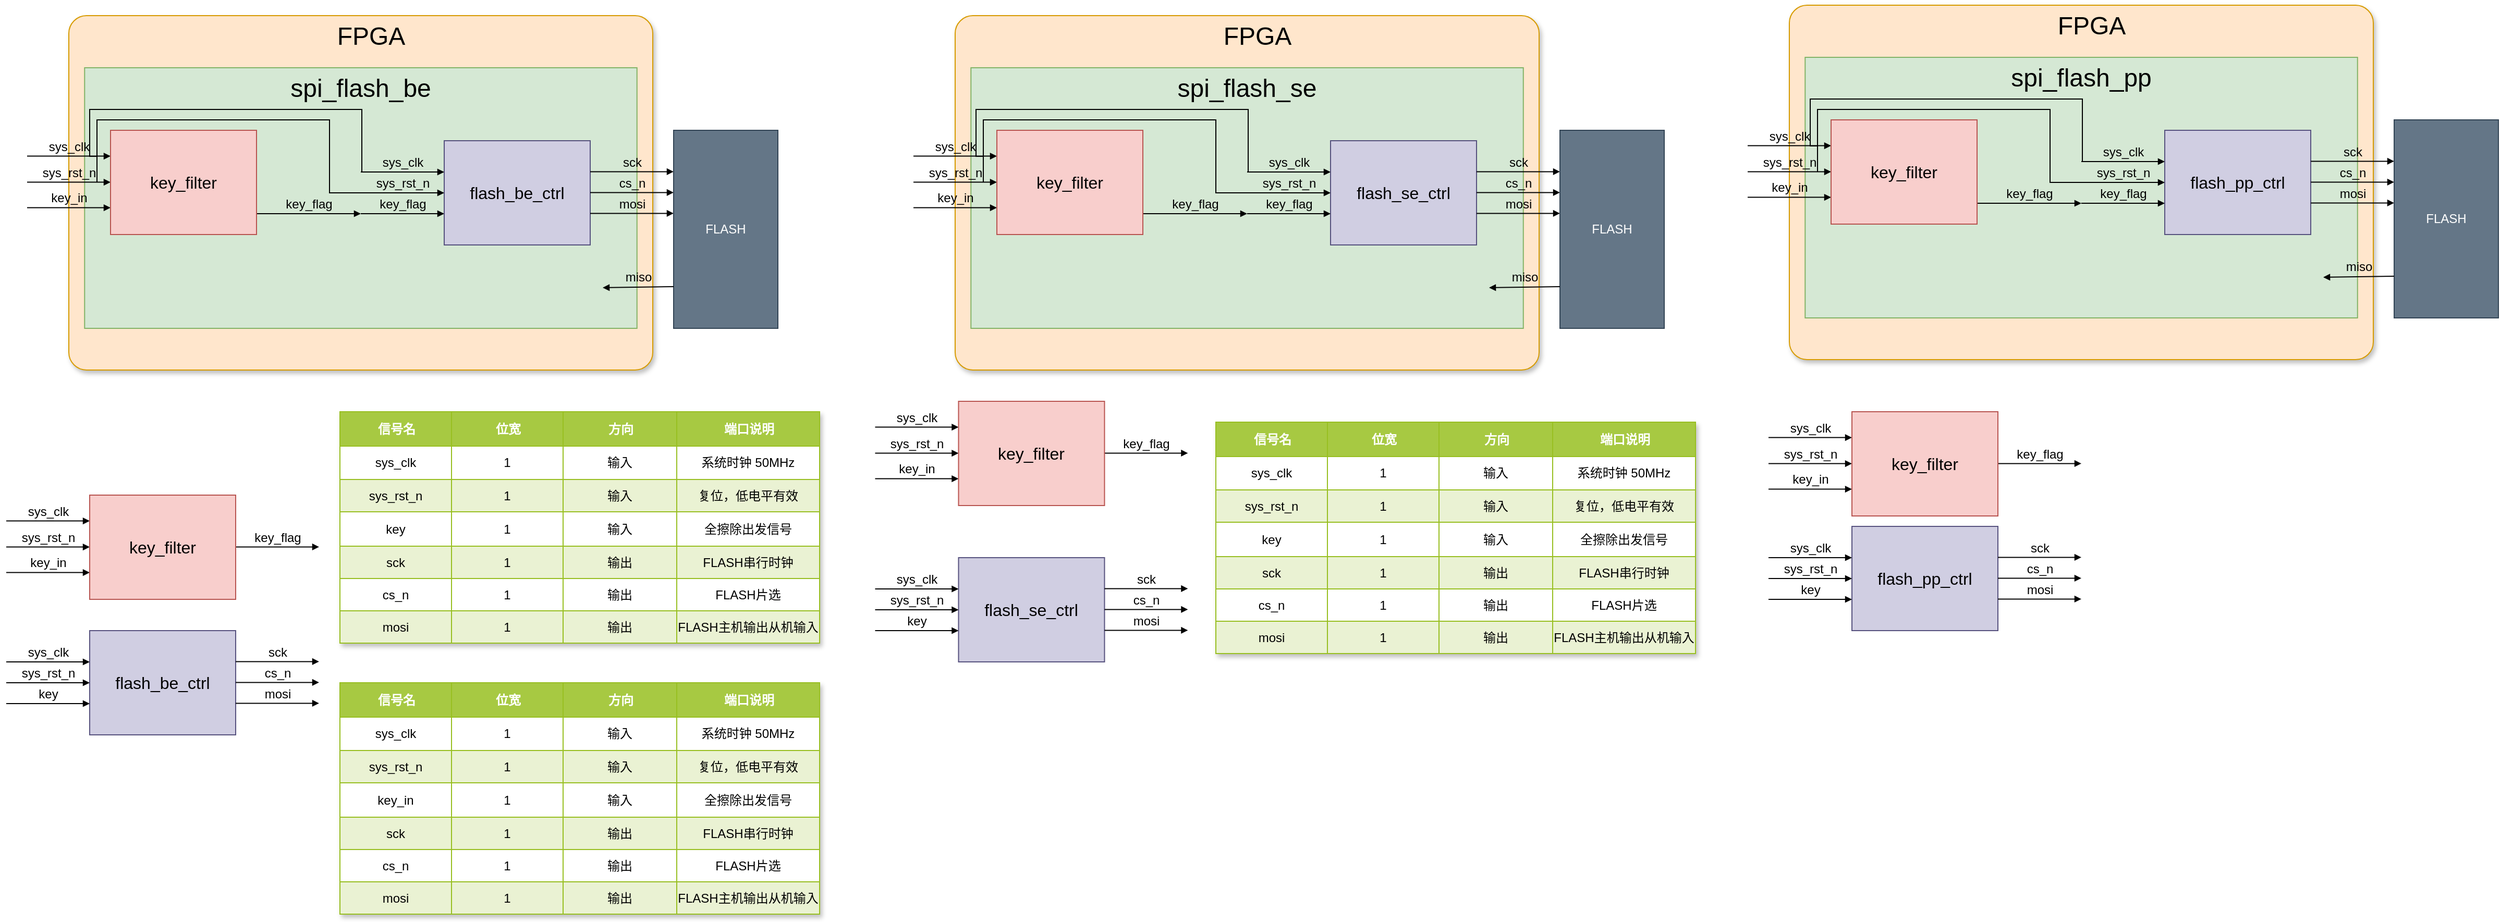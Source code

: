 <mxfile version="26.0.9">
  <diagram name="第 1 页" id="fd4EhWadq59LHY81k3FC">
    <mxGraphModel dx="3436" dy="557" grid="1" gridSize="10" guides="1" tooltips="1" connect="1" arrows="1" fold="1" page="1" pageScale="1" pageWidth="827" pageHeight="1169" math="0" shadow="0">
      <root>
        <mxCell id="0" />
        <mxCell id="1" parent="0" />
        <mxCell id="5G7anR0dvhM6ljIQpUFe-49" value="" style="group" parent="1" vertex="1" connectable="0">
          <mxGeometry x="-2470" y="30" width="820" height="390" as="geometry" />
        </mxCell>
        <mxCell id="5G7anR0dvhM6ljIQpUFe-173" value="" style="group" parent="5G7anR0dvhM6ljIQpUFe-49" vertex="1" connectable="0">
          <mxGeometry width="820" height="390" as="geometry" />
        </mxCell>
        <mxCell id="5G7anR0dvhM6ljIQpUFe-48" value="&lt;font style=&quot;font-size: 24px;&quot;&gt;FPGA&lt;/font&gt;" style="rounded=0;whiteSpace=wrap;html=1;fillColor=none;strokeColor=none;" parent="5G7anR0dvhM6ljIQpUFe-173" vertex="1">
          <mxGeometry x="283.243" y="-10" width="113.514" height="40" as="geometry" />
        </mxCell>
        <mxCell id="5G7anR0dvhM6ljIQpUFe-47" value="" style="whiteSpace=wrap;html=1;rounded=1;fillColor=#ffe6cc;strokeColor=#d79b00;glass=0;shadow=1;arcSize=5;" parent="5G7anR0dvhM6ljIQpUFe-173" vertex="1">
          <mxGeometry x="60" y="-10" width="560" height="340" as="geometry" />
        </mxCell>
        <mxCell id="lfNZFAd5lDWow897Gvng-51" value="" style="whiteSpace=wrap;html=1;fillColor=#d5e8d4;strokeColor=#82b366;" parent="5G7anR0dvhM6ljIQpUFe-173" vertex="1">
          <mxGeometry x="75.14" y="40" width="529.73" height="250" as="geometry" />
        </mxCell>
        <mxCell id="5G7anR0dvhM6ljIQpUFe-172" value="&lt;font style=&quot;font-size: 24px;&quot;&gt;spi_flash_be&lt;/font&gt;" style="rounded=0;whiteSpace=wrap;html=1;fillColor=none;strokeColor=none;" parent="5G7anR0dvhM6ljIQpUFe-173" vertex="1">
          <mxGeometry x="283.243" y="40" width="113.514" height="40" as="geometry" />
        </mxCell>
        <mxCell id="5G7anR0dvhM6ljIQpUFe-174" value="" style="group" parent="5G7anR0dvhM6ljIQpUFe-173" vertex="1" connectable="0">
          <mxGeometry x="20" y="100" width="300" height="100" as="geometry" />
        </mxCell>
        <mxCell id="5G7anR0dvhM6ljIQpUFe-175" value="&lt;font style=&quot;font-size: 12px;&quot;&gt;sys_clk&lt;/font&gt;" style="endArrow=block;html=1;rounded=0;entryX=0;entryY=0.25;entryDx=0;entryDy=0;verticalAlign=bottom;fillColor=none;labelBackgroundColor=none;strokeWidth=1;endFill=1;endSize=4;startSize=4;" parent="5G7anR0dvhM6ljIQpUFe-174" edge="1">
          <mxGeometry width="50" height="50" relative="1" as="geometry">
            <mxPoint y="24.76" as="sourcePoint" />
            <mxPoint x="80" y="24.76" as="targetPoint" />
            <mxPoint as="offset" />
          </mxGeometry>
        </mxCell>
        <mxCell id="5G7anR0dvhM6ljIQpUFe-176" value="&lt;font style=&quot;font-size: 12px;&quot;&gt;sys_rst_n&lt;/font&gt;" style="endArrow=block;html=1;rounded=0;entryX=0;entryY=0.25;entryDx=0;entryDy=0;verticalAlign=bottom;fillColor=none;labelBackgroundColor=none;strokeWidth=1;endFill=1;endSize=4;startSize=4;" parent="5G7anR0dvhM6ljIQpUFe-174" edge="1">
          <mxGeometry width="50" height="50" relative="1" as="geometry">
            <mxPoint y="49.76" as="sourcePoint" />
            <mxPoint x="80" y="49.76" as="targetPoint" />
            <mxPoint as="offset" />
          </mxGeometry>
        </mxCell>
        <mxCell id="5G7anR0dvhM6ljIQpUFe-177" value="&lt;font style=&quot;font-size: 12px;&quot;&gt;key_in&lt;/font&gt;" style="endArrow=block;html=1;rounded=0;entryX=0;entryY=0.25;entryDx=0;entryDy=0;verticalAlign=bottom;fillColor=none;labelBackgroundColor=none;strokeWidth=1;endFill=1;endSize=4;startSize=4;" parent="5G7anR0dvhM6ljIQpUFe-174" edge="1">
          <mxGeometry width="50" height="50" relative="1" as="geometry">
            <mxPoint y="74.26" as="sourcePoint" />
            <mxPoint x="80" y="74.26" as="targetPoint" />
            <mxPoint as="offset" />
          </mxGeometry>
        </mxCell>
        <mxCell id="5G7anR0dvhM6ljIQpUFe-178" value="&lt;font style=&quot;font-size: 12px;&quot;&gt;key_flag&lt;/font&gt;" style="endArrow=block;html=1;rounded=0;verticalAlign=bottom;fillColor=none;labelBackgroundColor=none;strokeWidth=1;endFill=1;endSize=4;startSize=4;" parent="5G7anR0dvhM6ljIQpUFe-174" edge="1">
          <mxGeometry width="50" height="50" relative="1" as="geometry">
            <mxPoint x="220" y="80.0" as="sourcePoint" />
            <mxPoint x="320" y="80" as="targetPoint" />
            <mxPoint as="offset" />
          </mxGeometry>
        </mxCell>
        <mxCell id="5G7anR0dvhM6ljIQpUFe-179" value="" style="group" parent="5G7anR0dvhM6ljIQpUFe-174" vertex="1" connectable="0">
          <mxGeometry x="80" width="140" height="100" as="geometry" />
        </mxCell>
        <mxCell id="5G7anR0dvhM6ljIQpUFe-180" value="&lt;font style=&quot;font-size: 16px;&quot;&gt;key_filter&lt;/font&gt;" style="whiteSpace=wrap;html=1;fillColor=#f8cecc;strokeColor=#b85450;" parent="5G7anR0dvhM6ljIQpUFe-179" vertex="1">
          <mxGeometry width="140" height="100" as="geometry" />
        </mxCell>
        <mxCell id="lfNZFAd5lDWow897Gvng-30" value="" style="group" parent="5G7anR0dvhM6ljIQpUFe-173" vertex="1" connectable="0">
          <mxGeometry x="340" y="110" width="300" height="100" as="geometry" />
        </mxCell>
        <mxCell id="lfNZFAd5lDWow897Gvng-13" value="&lt;span style=&quot;font-size: 16px;&quot;&gt;flash_be_ctrl&lt;/span&gt;" style="whiteSpace=wrap;html=1;fillColor=#d0cee2;strokeColor=#56517e;" parent="lfNZFAd5lDWow897Gvng-30" vertex="1">
          <mxGeometry x="80" width="140" height="100" as="geometry" />
        </mxCell>
        <mxCell id="lfNZFAd5lDWow897Gvng-17" value="&lt;font style=&quot;font-size: 12px;&quot;&gt;sys_clk&lt;/font&gt;" style="endArrow=block;html=1;rounded=0;entryX=0;entryY=0.25;entryDx=0;entryDy=0;verticalAlign=bottom;fillColor=none;labelBackgroundColor=none;strokeWidth=1;endFill=1;endSize=4;startSize=4;" parent="lfNZFAd5lDWow897Gvng-30" edge="1">
          <mxGeometry width="50" height="50" relative="1" as="geometry">
            <mxPoint y="30" as="sourcePoint" />
            <mxPoint x="80" y="30" as="targetPoint" />
            <mxPoint as="offset" />
          </mxGeometry>
        </mxCell>
        <mxCell id="lfNZFAd5lDWow897Gvng-20" value="&lt;font style=&quot;font-size: 12px;&quot;&gt;sys_rst_n&lt;/font&gt;" style="endArrow=block;html=1;rounded=0;entryX=0;entryY=0.25;entryDx=0;entryDy=0;verticalAlign=bottom;fillColor=none;labelBackgroundColor=none;strokeWidth=1;endFill=1;endSize=4;startSize=4;" parent="lfNZFAd5lDWow897Gvng-30" edge="1">
          <mxGeometry width="50" height="50" relative="1" as="geometry">
            <mxPoint y="50" as="sourcePoint" />
            <mxPoint x="80" y="50" as="targetPoint" />
            <mxPoint as="offset" />
          </mxGeometry>
        </mxCell>
        <mxCell id="lfNZFAd5lDWow897Gvng-27" value="&lt;font style=&quot;font-size: 12px;&quot;&gt;key_flag&lt;/font&gt;" style="endArrow=block;html=1;rounded=0;entryX=0;entryY=0.25;entryDx=0;entryDy=0;verticalAlign=bottom;fillColor=none;labelBackgroundColor=none;strokeWidth=1;endFill=1;endSize=4;startSize=4;" parent="lfNZFAd5lDWow897Gvng-30" edge="1">
          <mxGeometry width="50" height="50" relative="1" as="geometry">
            <mxPoint y="70" as="sourcePoint" />
            <mxPoint x="80" y="70" as="targetPoint" />
            <mxPoint as="offset" />
          </mxGeometry>
        </mxCell>
        <mxCell id="lfNZFAd5lDWow897Gvng-28" value="&lt;font style=&quot;font-size: 12px;&quot;&gt;sck&lt;/font&gt;" style="endArrow=block;html=1;rounded=0;entryX=0;entryY=0.25;entryDx=0;entryDy=0;verticalAlign=bottom;fillColor=none;labelBackgroundColor=none;strokeWidth=1;endFill=1;endSize=4;startSize=4;" parent="lfNZFAd5lDWow897Gvng-30" edge="1">
          <mxGeometry width="50" height="50" relative="1" as="geometry">
            <mxPoint x="220" y="29.71" as="sourcePoint" />
            <mxPoint x="300" y="29.71" as="targetPoint" />
            <mxPoint as="offset" />
          </mxGeometry>
        </mxCell>
        <mxCell id="lfNZFAd5lDWow897Gvng-29" value="&lt;span style=&quot;font-size: 12px;&quot;&gt;cs_n&lt;/span&gt;" style="endArrow=block;html=1;rounded=0;entryX=0;entryY=0.25;entryDx=0;entryDy=0;verticalAlign=bottom;fillColor=none;labelBackgroundColor=none;strokeWidth=1;endFill=1;endSize=4;startSize=4;" parent="lfNZFAd5lDWow897Gvng-30" edge="1">
          <mxGeometry width="50" height="50" relative="1" as="geometry">
            <mxPoint x="220" y="49.71" as="sourcePoint" />
            <mxPoint x="300" y="49.71" as="targetPoint" />
            <mxPoint as="offset" />
          </mxGeometry>
        </mxCell>
        <mxCell id="5G7anR0dvhM6ljIQpUFe-58" value="&lt;span style=&quot;font-size: 12px;&quot;&gt;mosi&lt;/span&gt;" style="endArrow=block;html=1;rounded=0;entryX=0;entryY=0.25;entryDx=0;entryDy=0;verticalAlign=bottom;fillColor=none;labelBackgroundColor=none;strokeWidth=1;endFill=1;endSize=4;startSize=4;" parent="lfNZFAd5lDWow897Gvng-30" edge="1">
          <mxGeometry width="50" height="50" relative="1" as="geometry">
            <mxPoint x="220" y="69.71" as="sourcePoint" />
            <mxPoint x="300" y="69.71" as="targetPoint" />
            <mxPoint as="offset" />
          </mxGeometry>
        </mxCell>
        <mxCell id="5G7anR0dvhM6ljIQpUFe-184" value="&lt;font style=&quot;font-size: 24px;&quot;&gt;FPGA&lt;/font&gt;" style="rounded=0;whiteSpace=wrap;html=1;fillColor=none;strokeColor=none;" parent="5G7anR0dvhM6ljIQpUFe-173" vertex="1">
          <mxGeometry x="293.243" y="-10" width="113.514" height="40" as="geometry" />
        </mxCell>
        <mxCell id="5G7anR0dvhM6ljIQpUFe-182" value="FLASH" style="rounded=0;whiteSpace=wrap;html=1;fillColor=#647687;fontColor=#ffffff;strokeColor=#314354;" parent="5G7anR0dvhM6ljIQpUFe-173" vertex="1">
          <mxGeometry x="640" y="100" width="100" height="190" as="geometry" />
        </mxCell>
        <mxCell id="5G7anR0dvhM6ljIQpUFe-183" value="&lt;span style=&quot;font-size: 12px;&quot;&gt;miso&lt;/span&gt;" style="endArrow=block;html=1;rounded=0;verticalAlign=bottom;fillColor=none;labelBackgroundColor=none;strokeWidth=1;endFill=1;endSize=4;startSize=4;" parent="5G7anR0dvhM6ljIQpUFe-173" edge="1">
          <mxGeometry width="50" height="50" relative="1" as="geometry">
            <mxPoint x="640" y="250.0" as="sourcePoint" />
            <mxPoint x="572" y="251" as="targetPoint" />
            <mxPoint as="offset" />
          </mxGeometry>
        </mxCell>
        <mxCell id="5G7anR0dvhM6ljIQpUFe-185" value="" style="endArrow=none;html=1;rounded=0;verticalAlign=bottom;fillColor=none;labelBackgroundColor=none;strokeWidth=1;endFill=0;endSize=4;startSize=4;edgeStyle=orthogonalEdgeStyle;" parent="5G7anR0dvhM6ljIQpUFe-173" edge="1">
          <mxGeometry width="50" height="50" relative="1" as="geometry">
            <mxPoint x="87" y="125" as="sourcePoint" />
            <mxPoint x="341" y="140" as="targetPoint" />
            <mxPoint as="offset" />
            <Array as="points">
              <mxPoint x="80" y="125" />
              <mxPoint x="80" y="80" />
              <mxPoint x="341" y="80" />
            </Array>
          </mxGeometry>
        </mxCell>
        <mxCell id="5G7anR0dvhM6ljIQpUFe-186" value="" style="endArrow=none;html=1;rounded=0;verticalAlign=bottom;fillColor=none;labelBackgroundColor=none;strokeWidth=1;endFill=0;endSize=4;startSize=4;edgeStyle=orthogonalEdgeStyle;jumpStyle=arc;" parent="5G7anR0dvhM6ljIQpUFe-173" edge="1">
          <mxGeometry width="50" height="50" relative="1" as="geometry">
            <mxPoint x="87" y="150" as="sourcePoint" />
            <mxPoint x="340" y="160" as="targetPoint" />
            <mxPoint as="offset" />
            <Array as="points">
              <mxPoint x="87" y="90" />
              <mxPoint x="310" y="90" />
              <mxPoint x="310" y="160" />
            </Array>
          </mxGeometry>
        </mxCell>
        <mxCell id="5G7anR0dvhM6ljIQpUFe-50" value="" style="group" parent="1" vertex="1" connectable="0">
          <mxGeometry x="-2470" y="480" width="300" height="100" as="geometry" />
        </mxCell>
        <mxCell id="5G7anR0dvhM6ljIQpUFe-51" value="&lt;font style=&quot;font-size: 12px;&quot;&gt;sys_clk&lt;/font&gt;" style="endArrow=block;html=1;rounded=0;entryX=0;entryY=0.25;entryDx=0;entryDy=0;verticalAlign=bottom;fillColor=none;labelBackgroundColor=none;strokeWidth=1;endFill=1;endSize=4;startSize=4;" parent="5G7anR0dvhM6ljIQpUFe-50" edge="1">
          <mxGeometry width="50" height="50" relative="1" as="geometry">
            <mxPoint y="24.76" as="sourcePoint" />
            <mxPoint x="80" y="24.76" as="targetPoint" />
            <mxPoint as="offset" />
          </mxGeometry>
        </mxCell>
        <mxCell id="5G7anR0dvhM6ljIQpUFe-52" value="&lt;font style=&quot;font-size: 12px;&quot;&gt;sys_rst_n&lt;/font&gt;" style="endArrow=block;html=1;rounded=0;entryX=0;entryY=0.25;entryDx=0;entryDy=0;verticalAlign=bottom;fillColor=none;labelBackgroundColor=none;strokeWidth=1;endFill=1;endSize=4;startSize=4;" parent="5G7anR0dvhM6ljIQpUFe-50" edge="1">
          <mxGeometry width="50" height="50" relative="1" as="geometry">
            <mxPoint y="49.76" as="sourcePoint" />
            <mxPoint x="80" y="49.76" as="targetPoint" />
            <mxPoint as="offset" />
          </mxGeometry>
        </mxCell>
        <mxCell id="5G7anR0dvhM6ljIQpUFe-53" value="&lt;font style=&quot;font-size: 12px;&quot;&gt;key_in&lt;/font&gt;" style="endArrow=block;html=1;rounded=0;entryX=0;entryY=0.25;entryDx=0;entryDy=0;verticalAlign=bottom;fillColor=none;labelBackgroundColor=none;strokeWidth=1;endFill=1;endSize=4;startSize=4;" parent="5G7anR0dvhM6ljIQpUFe-50" edge="1">
          <mxGeometry width="50" height="50" relative="1" as="geometry">
            <mxPoint y="74.26" as="sourcePoint" />
            <mxPoint x="80" y="74.26" as="targetPoint" />
            <mxPoint as="offset" />
          </mxGeometry>
        </mxCell>
        <mxCell id="5G7anR0dvhM6ljIQpUFe-54" value="&lt;font style=&quot;font-size: 12px;&quot;&gt;key_flag&lt;/font&gt;" style="endArrow=block;html=1;rounded=0;entryX=0;entryY=0.25;entryDx=0;entryDy=0;verticalAlign=bottom;fillColor=none;labelBackgroundColor=none;strokeWidth=1;endFill=1;endSize=4;startSize=4;" parent="5G7anR0dvhM6ljIQpUFe-50" edge="1">
          <mxGeometry width="50" height="50" relative="1" as="geometry">
            <mxPoint x="220" y="49.72" as="sourcePoint" />
            <mxPoint x="300" y="49.72" as="targetPoint" />
            <mxPoint as="offset" />
          </mxGeometry>
        </mxCell>
        <mxCell id="5G7anR0dvhM6ljIQpUFe-55" value="" style="group" parent="5G7anR0dvhM6ljIQpUFe-50" vertex="1" connectable="0">
          <mxGeometry x="80" width="140" height="100" as="geometry" />
        </mxCell>
        <mxCell id="5G7anR0dvhM6ljIQpUFe-56" value="&lt;font style=&quot;font-size: 16px;&quot;&gt;key_filter&lt;/font&gt;" style="whiteSpace=wrap;html=1;fillColor=#f8cecc;strokeColor=#b85450;" parent="5G7anR0dvhM6ljIQpUFe-55" vertex="1">
          <mxGeometry width="140" height="100" as="geometry" />
        </mxCell>
        <mxCell id="5G7anR0dvhM6ljIQpUFe-187" value="" style="group" parent="1" vertex="1" connectable="0">
          <mxGeometry x="-2470" y="610" width="300" height="100" as="geometry" />
        </mxCell>
        <mxCell id="5G7anR0dvhM6ljIQpUFe-188" value="&lt;span style=&quot;font-size: 16px;&quot;&gt;flash_be_ctrl&lt;/span&gt;" style="whiteSpace=wrap;html=1;fillColor=#d0cee2;strokeColor=#56517e;" parent="5G7anR0dvhM6ljIQpUFe-187" vertex="1">
          <mxGeometry x="80" width="140" height="100" as="geometry" />
        </mxCell>
        <mxCell id="5G7anR0dvhM6ljIQpUFe-189" value="&lt;font style=&quot;font-size: 12px;&quot;&gt;sys_clk&lt;/font&gt;" style="endArrow=block;html=1;rounded=0;entryX=0;entryY=0.25;entryDx=0;entryDy=0;verticalAlign=bottom;fillColor=none;labelBackgroundColor=none;strokeWidth=1;endFill=1;endSize=4;startSize=4;" parent="5G7anR0dvhM6ljIQpUFe-187" edge="1">
          <mxGeometry width="50" height="50" relative="1" as="geometry">
            <mxPoint y="30" as="sourcePoint" />
            <mxPoint x="80" y="30" as="targetPoint" />
            <mxPoint as="offset" />
          </mxGeometry>
        </mxCell>
        <mxCell id="5G7anR0dvhM6ljIQpUFe-190" value="&lt;font style=&quot;font-size: 12px;&quot;&gt;sys_rst_n&lt;/font&gt;" style="endArrow=block;html=1;rounded=0;entryX=0;entryY=0.25;entryDx=0;entryDy=0;verticalAlign=bottom;fillColor=none;labelBackgroundColor=none;strokeWidth=1;endFill=1;endSize=4;startSize=4;" parent="5G7anR0dvhM6ljIQpUFe-187" edge="1">
          <mxGeometry width="50" height="50" relative="1" as="geometry">
            <mxPoint y="50" as="sourcePoint" />
            <mxPoint x="80" y="50" as="targetPoint" />
            <mxPoint as="offset" />
          </mxGeometry>
        </mxCell>
        <mxCell id="5G7anR0dvhM6ljIQpUFe-191" value="&lt;font style=&quot;font-size: 12px;&quot;&gt;key&lt;/font&gt;" style="endArrow=block;html=1;rounded=0;entryX=0;entryY=0.25;entryDx=0;entryDy=0;verticalAlign=bottom;fillColor=none;labelBackgroundColor=none;strokeWidth=1;endFill=1;endSize=4;startSize=4;" parent="5G7anR0dvhM6ljIQpUFe-187" edge="1">
          <mxGeometry width="50" height="50" relative="1" as="geometry">
            <mxPoint y="70" as="sourcePoint" />
            <mxPoint x="80" y="70" as="targetPoint" />
            <mxPoint as="offset" />
          </mxGeometry>
        </mxCell>
        <mxCell id="5G7anR0dvhM6ljIQpUFe-192" value="&lt;font style=&quot;font-size: 12px;&quot;&gt;sck&lt;/font&gt;" style="endArrow=block;html=1;rounded=0;entryX=0;entryY=0.25;entryDx=0;entryDy=0;verticalAlign=bottom;fillColor=none;labelBackgroundColor=none;strokeWidth=1;endFill=1;endSize=4;startSize=4;" parent="5G7anR0dvhM6ljIQpUFe-187" edge="1">
          <mxGeometry width="50" height="50" relative="1" as="geometry">
            <mxPoint x="220" y="29.71" as="sourcePoint" />
            <mxPoint x="300" y="29.71" as="targetPoint" />
            <mxPoint as="offset" />
          </mxGeometry>
        </mxCell>
        <mxCell id="5G7anR0dvhM6ljIQpUFe-193" value="&lt;span style=&quot;font-size: 12px;&quot;&gt;cs_n&lt;/span&gt;" style="endArrow=block;html=1;rounded=0;entryX=0;entryY=0.25;entryDx=0;entryDy=0;verticalAlign=bottom;fillColor=none;labelBackgroundColor=none;strokeWidth=1;endFill=1;endSize=4;startSize=4;" parent="5G7anR0dvhM6ljIQpUFe-187" edge="1">
          <mxGeometry width="50" height="50" relative="1" as="geometry">
            <mxPoint x="220" y="49.71" as="sourcePoint" />
            <mxPoint x="300" y="49.71" as="targetPoint" />
            <mxPoint as="offset" />
          </mxGeometry>
        </mxCell>
        <mxCell id="5G7anR0dvhM6ljIQpUFe-194" value="&lt;span style=&quot;font-size: 12px;&quot;&gt;mosi&lt;/span&gt;" style="endArrow=block;html=1;rounded=0;entryX=0;entryY=0.25;entryDx=0;entryDy=0;verticalAlign=bottom;fillColor=none;labelBackgroundColor=none;strokeWidth=1;endFill=1;endSize=4;startSize=4;" parent="5G7anR0dvhM6ljIQpUFe-187" edge="1">
          <mxGeometry width="50" height="50" relative="1" as="geometry">
            <mxPoint x="220" y="69.71" as="sourcePoint" />
            <mxPoint x="300" y="69.71" as="targetPoint" />
            <mxPoint as="offset" />
          </mxGeometry>
        </mxCell>
        <mxCell id="5G7anR0dvhM6ljIQpUFe-195" value="Assets" style="childLayout=tableLayout;recursiveResize=0;strokeColor=#98bf21;fillColor=#A7C942;shadow=1;" parent="1" vertex="1">
          <mxGeometry x="-2150" y="400" width="460" height="222" as="geometry" />
        </mxCell>
        <mxCell id="5G7anR0dvhM6ljIQpUFe-196" style="shape=tableRow;horizontal=0;startSize=0;swimlaneHead=0;swimlaneBody=0;top=0;left=0;bottom=0;right=0;dropTarget=0;collapsible=0;recursiveResize=0;expand=0;fontStyle=0;strokeColor=inherit;fillColor=#ffffff;" parent="5G7anR0dvhM6ljIQpUFe-195" vertex="1">
          <mxGeometry width="460" height="33" as="geometry" />
        </mxCell>
        <mxCell id="5G7anR0dvhM6ljIQpUFe-197" value="信号名" style="connectable=0;recursiveResize=0;strokeColor=inherit;fillColor=#A7C942;align=center;fontStyle=1;fontColor=#FFFFFF;html=1;" parent="5G7anR0dvhM6ljIQpUFe-196" vertex="1">
          <mxGeometry width="107" height="33" as="geometry">
            <mxRectangle width="107" height="33" as="alternateBounds" />
          </mxGeometry>
        </mxCell>
        <mxCell id="5G7anR0dvhM6ljIQpUFe-198" value="位宽" style="connectable=0;recursiveResize=0;strokeColor=inherit;fillColor=#A7C942;align=center;fontStyle=1;fontColor=#FFFFFF;html=1;" parent="5G7anR0dvhM6ljIQpUFe-196" vertex="1">
          <mxGeometry x="107" width="107" height="33" as="geometry">
            <mxRectangle width="107" height="33" as="alternateBounds" />
          </mxGeometry>
        </mxCell>
        <mxCell id="5G7anR0dvhM6ljIQpUFe-199" value="方向" style="connectable=0;recursiveResize=0;strokeColor=inherit;fillColor=#A7C942;align=center;fontStyle=1;fontColor=#FFFFFF;html=1;" parent="5G7anR0dvhM6ljIQpUFe-196" vertex="1">
          <mxGeometry x="214" width="109" height="33" as="geometry">
            <mxRectangle width="109" height="33" as="alternateBounds" />
          </mxGeometry>
        </mxCell>
        <mxCell id="5G7anR0dvhM6ljIQpUFe-200" value="端口说明" style="connectable=0;recursiveResize=0;strokeColor=inherit;fillColor=#A7C942;align=center;fontStyle=1;fontColor=#FFFFFF;html=1;" parent="5G7anR0dvhM6ljIQpUFe-196" vertex="1">
          <mxGeometry x="323" width="137" height="33" as="geometry">
            <mxRectangle width="137" height="33" as="alternateBounds" />
          </mxGeometry>
        </mxCell>
        <mxCell id="5G7anR0dvhM6ljIQpUFe-201" value="" style="shape=tableRow;horizontal=0;startSize=0;swimlaneHead=0;swimlaneBody=0;top=0;left=0;bottom=0;right=0;dropTarget=0;collapsible=0;recursiveResize=0;expand=0;fontStyle=0;strokeColor=inherit;fillColor=#ffffff;" parent="5G7anR0dvhM6ljIQpUFe-195" vertex="1">
          <mxGeometry y="33" width="460" height="32" as="geometry" />
        </mxCell>
        <mxCell id="5G7anR0dvhM6ljIQpUFe-202" value="sys_clk" style="connectable=0;recursiveResize=0;strokeColor=inherit;fillColor=inherit;align=center;whiteSpace=wrap;html=1;" parent="5G7anR0dvhM6ljIQpUFe-201" vertex="1">
          <mxGeometry width="107" height="32" as="geometry">
            <mxRectangle width="107" height="32" as="alternateBounds" />
          </mxGeometry>
        </mxCell>
        <mxCell id="5G7anR0dvhM6ljIQpUFe-203" value="1" style="connectable=0;recursiveResize=0;strokeColor=inherit;fillColor=inherit;align=center;whiteSpace=wrap;html=1;" parent="5G7anR0dvhM6ljIQpUFe-201" vertex="1">
          <mxGeometry x="107" width="107" height="32" as="geometry">
            <mxRectangle width="107" height="32" as="alternateBounds" />
          </mxGeometry>
        </mxCell>
        <mxCell id="5G7anR0dvhM6ljIQpUFe-204" value="输入" style="connectable=0;recursiveResize=0;strokeColor=inherit;fillColor=inherit;align=center;whiteSpace=wrap;html=1;" parent="5G7anR0dvhM6ljIQpUFe-201" vertex="1">
          <mxGeometry x="214" width="109" height="32" as="geometry">
            <mxRectangle width="109" height="32" as="alternateBounds" />
          </mxGeometry>
        </mxCell>
        <mxCell id="5G7anR0dvhM6ljIQpUFe-205" value="系统时钟 50MHz" style="connectable=0;recursiveResize=0;strokeColor=inherit;fillColor=inherit;align=center;whiteSpace=wrap;html=1;" parent="5G7anR0dvhM6ljIQpUFe-201" vertex="1">
          <mxGeometry x="323" width="137" height="32" as="geometry">
            <mxRectangle width="137" height="32" as="alternateBounds" />
          </mxGeometry>
        </mxCell>
        <mxCell id="5G7anR0dvhM6ljIQpUFe-206" value="" style="shape=tableRow;horizontal=0;startSize=0;swimlaneHead=0;swimlaneBody=0;top=0;left=0;bottom=0;right=0;dropTarget=0;collapsible=0;recursiveResize=0;expand=0;fontStyle=1;strokeColor=inherit;fillColor=#EAF2D3;" parent="5G7anR0dvhM6ljIQpUFe-195" vertex="1">
          <mxGeometry y="65" width="460" height="31" as="geometry" />
        </mxCell>
        <mxCell id="5G7anR0dvhM6ljIQpUFe-207" value="sys_rst_n" style="connectable=0;recursiveResize=0;strokeColor=inherit;fillColor=inherit;whiteSpace=wrap;html=1;" parent="5G7anR0dvhM6ljIQpUFe-206" vertex="1">
          <mxGeometry width="107" height="31" as="geometry">
            <mxRectangle width="107" height="31" as="alternateBounds" />
          </mxGeometry>
        </mxCell>
        <mxCell id="5G7anR0dvhM6ljIQpUFe-208" value="1" style="connectable=0;recursiveResize=0;strokeColor=inherit;fillColor=inherit;whiteSpace=wrap;html=1;" parent="5G7anR0dvhM6ljIQpUFe-206" vertex="1">
          <mxGeometry x="107" width="107" height="31" as="geometry">
            <mxRectangle width="107" height="31" as="alternateBounds" />
          </mxGeometry>
        </mxCell>
        <mxCell id="5G7anR0dvhM6ljIQpUFe-209" value="输入" style="connectable=0;recursiveResize=0;strokeColor=inherit;fillColor=inherit;whiteSpace=wrap;html=1;" parent="5G7anR0dvhM6ljIQpUFe-206" vertex="1">
          <mxGeometry x="214" width="109" height="31" as="geometry">
            <mxRectangle width="109" height="31" as="alternateBounds" />
          </mxGeometry>
        </mxCell>
        <mxCell id="5G7anR0dvhM6ljIQpUFe-210" value="复位，低电平有效" style="connectable=0;recursiveResize=0;strokeColor=inherit;fillColor=inherit;whiteSpace=wrap;html=1;" parent="5G7anR0dvhM6ljIQpUFe-206" vertex="1">
          <mxGeometry x="323" width="137" height="31" as="geometry">
            <mxRectangle width="137" height="31" as="alternateBounds" />
          </mxGeometry>
        </mxCell>
        <mxCell id="5G7anR0dvhM6ljIQpUFe-211" value="" style="shape=tableRow;horizontal=0;startSize=0;swimlaneHead=0;swimlaneBody=0;top=0;left=0;bottom=0;right=0;dropTarget=0;collapsible=0;recursiveResize=0;expand=0;fontStyle=0;strokeColor=inherit;fillColor=#ffffff;" parent="5G7anR0dvhM6ljIQpUFe-195" vertex="1">
          <mxGeometry y="96" width="460" height="33" as="geometry" />
        </mxCell>
        <mxCell id="5G7anR0dvhM6ljIQpUFe-212" value="key" style="connectable=0;recursiveResize=0;strokeColor=inherit;fillColor=inherit;fontStyle=0;align=center;whiteSpace=wrap;html=1;" parent="5G7anR0dvhM6ljIQpUFe-211" vertex="1">
          <mxGeometry width="107" height="33" as="geometry">
            <mxRectangle width="107" height="33" as="alternateBounds" />
          </mxGeometry>
        </mxCell>
        <mxCell id="5G7anR0dvhM6ljIQpUFe-213" value="1" style="connectable=0;recursiveResize=0;strokeColor=inherit;fillColor=inherit;fontStyle=0;align=center;whiteSpace=wrap;html=1;" parent="5G7anR0dvhM6ljIQpUFe-211" vertex="1">
          <mxGeometry x="107" width="107" height="33" as="geometry">
            <mxRectangle width="107" height="33" as="alternateBounds" />
          </mxGeometry>
        </mxCell>
        <mxCell id="5G7anR0dvhM6ljIQpUFe-214" value="输入" style="connectable=0;recursiveResize=0;strokeColor=inherit;fillColor=inherit;fontStyle=0;align=center;whiteSpace=wrap;html=1;" parent="5G7anR0dvhM6ljIQpUFe-211" vertex="1">
          <mxGeometry x="214" width="109" height="33" as="geometry">
            <mxRectangle width="109" height="33" as="alternateBounds" />
          </mxGeometry>
        </mxCell>
        <mxCell id="5G7anR0dvhM6ljIQpUFe-215" value="全擦除出发信号" style="connectable=0;recursiveResize=0;strokeColor=inherit;fillColor=inherit;fontStyle=0;align=center;whiteSpace=wrap;html=1;" parent="5G7anR0dvhM6ljIQpUFe-211" vertex="1">
          <mxGeometry x="323" width="137" height="33" as="geometry">
            <mxRectangle width="137" height="33" as="alternateBounds" />
          </mxGeometry>
        </mxCell>
        <mxCell id="5G7anR0dvhM6ljIQpUFe-216" value="" style="shape=tableRow;horizontal=0;startSize=0;swimlaneHead=0;swimlaneBody=0;top=0;left=0;bottom=0;right=0;dropTarget=0;collapsible=0;recursiveResize=0;expand=0;fontStyle=1;strokeColor=inherit;fillColor=#EAF2D3;" parent="5G7anR0dvhM6ljIQpUFe-195" vertex="1">
          <mxGeometry y="129" width="460" height="31" as="geometry" />
        </mxCell>
        <mxCell id="5G7anR0dvhM6ljIQpUFe-217" value="sck" style="connectable=0;recursiveResize=0;strokeColor=inherit;fillColor=inherit;whiteSpace=wrap;html=1;" parent="5G7anR0dvhM6ljIQpUFe-216" vertex="1">
          <mxGeometry width="107" height="31" as="geometry">
            <mxRectangle width="107" height="31" as="alternateBounds" />
          </mxGeometry>
        </mxCell>
        <mxCell id="5G7anR0dvhM6ljIQpUFe-218" value="1" style="connectable=0;recursiveResize=0;strokeColor=inherit;fillColor=inherit;whiteSpace=wrap;html=1;" parent="5G7anR0dvhM6ljIQpUFe-216" vertex="1">
          <mxGeometry x="107" width="107" height="31" as="geometry">
            <mxRectangle width="107" height="31" as="alternateBounds" />
          </mxGeometry>
        </mxCell>
        <mxCell id="5G7anR0dvhM6ljIQpUFe-219" value="输出" style="connectable=0;recursiveResize=0;strokeColor=inherit;fillColor=inherit;whiteSpace=wrap;html=1;" parent="5G7anR0dvhM6ljIQpUFe-216" vertex="1">
          <mxGeometry x="214" width="109" height="31" as="geometry">
            <mxRectangle width="109" height="31" as="alternateBounds" />
          </mxGeometry>
        </mxCell>
        <mxCell id="5G7anR0dvhM6ljIQpUFe-220" value="FLASH串行时钟" style="connectable=0;recursiveResize=0;strokeColor=inherit;fillColor=inherit;whiteSpace=wrap;html=1;" parent="5G7anR0dvhM6ljIQpUFe-216" vertex="1">
          <mxGeometry x="323" width="137" height="31" as="geometry">
            <mxRectangle width="137" height="31" as="alternateBounds" />
          </mxGeometry>
        </mxCell>
        <mxCell id="5G7anR0dvhM6ljIQpUFe-221" value="" style="shape=tableRow;horizontal=0;startSize=0;swimlaneHead=0;swimlaneBody=0;top=0;left=0;bottom=0;right=0;dropTarget=0;collapsible=0;recursiveResize=0;expand=0;fontStyle=1;strokeColor=inherit;fillColor=#EAF2D3;" parent="5G7anR0dvhM6ljIQpUFe-195" vertex="1">
          <mxGeometry y="160" width="460" height="31" as="geometry" />
        </mxCell>
        <mxCell id="5G7anR0dvhM6ljIQpUFe-222" value="cs_n" style="connectable=0;recursiveResize=0;whiteSpace=wrap;html=1;fillColor=default;strokeColor=inherit;" parent="5G7anR0dvhM6ljIQpUFe-221" vertex="1">
          <mxGeometry width="107" height="31" as="geometry">
            <mxRectangle width="107" height="31" as="alternateBounds" />
          </mxGeometry>
        </mxCell>
        <mxCell id="5G7anR0dvhM6ljIQpUFe-223" value="1" style="connectable=0;recursiveResize=0;whiteSpace=wrap;html=1;fillColor=default;strokeColor=inherit;" parent="5G7anR0dvhM6ljIQpUFe-221" vertex="1">
          <mxGeometry x="107" width="107" height="31" as="geometry">
            <mxRectangle width="107" height="31" as="alternateBounds" />
          </mxGeometry>
        </mxCell>
        <mxCell id="5G7anR0dvhM6ljIQpUFe-224" value="输出" style="connectable=0;recursiveResize=0;whiteSpace=wrap;html=1;fillColor=default;strokeColor=inherit;" parent="5G7anR0dvhM6ljIQpUFe-221" vertex="1">
          <mxGeometry x="214" width="109" height="31" as="geometry">
            <mxRectangle width="109" height="31" as="alternateBounds" />
          </mxGeometry>
        </mxCell>
        <mxCell id="5G7anR0dvhM6ljIQpUFe-225" value="FLASH片选" style="connectable=0;recursiveResize=0;whiteSpace=wrap;html=1;fillColor=default;strokeColor=inherit;" parent="5G7anR0dvhM6ljIQpUFe-221" vertex="1">
          <mxGeometry x="323" width="137" height="31" as="geometry">
            <mxRectangle width="137" height="31" as="alternateBounds" />
          </mxGeometry>
        </mxCell>
        <mxCell id="5G7anR0dvhM6ljIQpUFe-226" value="" style="shape=tableRow;horizontal=0;startSize=0;swimlaneHead=0;swimlaneBody=0;top=0;left=0;bottom=0;right=0;dropTarget=0;collapsible=0;recursiveResize=0;expand=0;fontStyle=1;strokeColor=inherit;fillColor=#EAF2D3;" parent="5G7anR0dvhM6ljIQpUFe-195" vertex="1">
          <mxGeometry y="191" width="460" height="31" as="geometry" />
        </mxCell>
        <mxCell id="5G7anR0dvhM6ljIQpUFe-227" value="mosi" style="connectable=0;recursiveResize=0;whiteSpace=wrap;html=1;fillColor=none;strokeColor=inherit;" parent="5G7anR0dvhM6ljIQpUFe-226" vertex="1">
          <mxGeometry width="107" height="31" as="geometry">
            <mxRectangle width="107" height="31" as="alternateBounds" />
          </mxGeometry>
        </mxCell>
        <mxCell id="5G7anR0dvhM6ljIQpUFe-228" value="1" style="connectable=0;recursiveResize=0;whiteSpace=wrap;html=1;fillColor=none;strokeColor=inherit;" parent="5G7anR0dvhM6ljIQpUFe-226" vertex="1">
          <mxGeometry x="107" width="107" height="31" as="geometry">
            <mxRectangle width="107" height="31" as="alternateBounds" />
          </mxGeometry>
        </mxCell>
        <mxCell id="5G7anR0dvhM6ljIQpUFe-229" value="输出" style="connectable=0;recursiveResize=0;whiteSpace=wrap;html=1;fillColor=none;strokeColor=inherit;" parent="5G7anR0dvhM6ljIQpUFe-226" vertex="1">
          <mxGeometry x="214" width="109" height="31" as="geometry">
            <mxRectangle width="109" height="31" as="alternateBounds" />
          </mxGeometry>
        </mxCell>
        <mxCell id="5G7anR0dvhM6ljIQpUFe-230" value="FLASH主机输出从机输入" style="connectable=0;recursiveResize=0;whiteSpace=wrap;html=1;fillColor=none;strokeColor=inherit;" parent="5G7anR0dvhM6ljIQpUFe-226" vertex="1">
          <mxGeometry x="323" width="137" height="31" as="geometry">
            <mxRectangle width="137" height="31" as="alternateBounds" />
          </mxGeometry>
        </mxCell>
        <mxCell id="RVZmdVrSJ-pMFP4VeB60-1" value="Assets" style="childLayout=tableLayout;recursiveResize=0;strokeColor=#98bf21;fillColor=#A7C942;shadow=1;" vertex="1" parent="1">
          <mxGeometry x="-2150" y="660" width="460" height="222" as="geometry" />
        </mxCell>
        <mxCell id="RVZmdVrSJ-pMFP4VeB60-2" style="shape=tableRow;horizontal=0;startSize=0;swimlaneHead=0;swimlaneBody=0;top=0;left=0;bottom=0;right=0;dropTarget=0;collapsible=0;recursiveResize=0;expand=0;fontStyle=0;strokeColor=inherit;fillColor=#ffffff;" vertex="1" parent="RVZmdVrSJ-pMFP4VeB60-1">
          <mxGeometry width="460" height="33" as="geometry" />
        </mxCell>
        <mxCell id="RVZmdVrSJ-pMFP4VeB60-3" value="信号名" style="connectable=0;recursiveResize=0;strokeColor=inherit;fillColor=#A7C942;align=center;fontStyle=1;fontColor=#FFFFFF;html=1;" vertex="1" parent="RVZmdVrSJ-pMFP4VeB60-2">
          <mxGeometry width="107" height="33" as="geometry">
            <mxRectangle width="107" height="33" as="alternateBounds" />
          </mxGeometry>
        </mxCell>
        <mxCell id="RVZmdVrSJ-pMFP4VeB60-4" value="位宽" style="connectable=0;recursiveResize=0;strokeColor=inherit;fillColor=#A7C942;align=center;fontStyle=1;fontColor=#FFFFFF;html=1;" vertex="1" parent="RVZmdVrSJ-pMFP4VeB60-2">
          <mxGeometry x="107" width="107" height="33" as="geometry">
            <mxRectangle width="107" height="33" as="alternateBounds" />
          </mxGeometry>
        </mxCell>
        <mxCell id="RVZmdVrSJ-pMFP4VeB60-5" value="方向" style="connectable=0;recursiveResize=0;strokeColor=inherit;fillColor=#A7C942;align=center;fontStyle=1;fontColor=#FFFFFF;html=1;" vertex="1" parent="RVZmdVrSJ-pMFP4VeB60-2">
          <mxGeometry x="214" width="109" height="33" as="geometry">
            <mxRectangle width="109" height="33" as="alternateBounds" />
          </mxGeometry>
        </mxCell>
        <mxCell id="RVZmdVrSJ-pMFP4VeB60-6" value="端口说明" style="connectable=0;recursiveResize=0;strokeColor=inherit;fillColor=#A7C942;align=center;fontStyle=1;fontColor=#FFFFFF;html=1;" vertex="1" parent="RVZmdVrSJ-pMFP4VeB60-2">
          <mxGeometry x="323" width="137" height="33" as="geometry">
            <mxRectangle width="137" height="33" as="alternateBounds" />
          </mxGeometry>
        </mxCell>
        <mxCell id="RVZmdVrSJ-pMFP4VeB60-7" value="" style="shape=tableRow;horizontal=0;startSize=0;swimlaneHead=0;swimlaneBody=0;top=0;left=0;bottom=0;right=0;dropTarget=0;collapsible=0;recursiveResize=0;expand=0;fontStyle=0;strokeColor=inherit;fillColor=#ffffff;" vertex="1" parent="RVZmdVrSJ-pMFP4VeB60-1">
          <mxGeometry y="33" width="460" height="32" as="geometry" />
        </mxCell>
        <mxCell id="RVZmdVrSJ-pMFP4VeB60-8" value="sys_clk" style="connectable=0;recursiveResize=0;strokeColor=inherit;fillColor=inherit;align=center;whiteSpace=wrap;html=1;" vertex="1" parent="RVZmdVrSJ-pMFP4VeB60-7">
          <mxGeometry width="107" height="32" as="geometry">
            <mxRectangle width="107" height="32" as="alternateBounds" />
          </mxGeometry>
        </mxCell>
        <mxCell id="RVZmdVrSJ-pMFP4VeB60-9" value="1" style="connectable=0;recursiveResize=0;strokeColor=inherit;fillColor=inherit;align=center;whiteSpace=wrap;html=1;" vertex="1" parent="RVZmdVrSJ-pMFP4VeB60-7">
          <mxGeometry x="107" width="107" height="32" as="geometry">
            <mxRectangle width="107" height="32" as="alternateBounds" />
          </mxGeometry>
        </mxCell>
        <mxCell id="RVZmdVrSJ-pMFP4VeB60-10" value="输入" style="connectable=0;recursiveResize=0;strokeColor=inherit;fillColor=inherit;align=center;whiteSpace=wrap;html=1;" vertex="1" parent="RVZmdVrSJ-pMFP4VeB60-7">
          <mxGeometry x="214" width="109" height="32" as="geometry">
            <mxRectangle width="109" height="32" as="alternateBounds" />
          </mxGeometry>
        </mxCell>
        <mxCell id="RVZmdVrSJ-pMFP4VeB60-11" value="系统时钟 50MHz" style="connectable=0;recursiveResize=0;strokeColor=inherit;fillColor=inherit;align=center;whiteSpace=wrap;html=1;" vertex="1" parent="RVZmdVrSJ-pMFP4VeB60-7">
          <mxGeometry x="323" width="137" height="32" as="geometry">
            <mxRectangle width="137" height="32" as="alternateBounds" />
          </mxGeometry>
        </mxCell>
        <mxCell id="RVZmdVrSJ-pMFP4VeB60-12" value="" style="shape=tableRow;horizontal=0;startSize=0;swimlaneHead=0;swimlaneBody=0;top=0;left=0;bottom=0;right=0;dropTarget=0;collapsible=0;recursiveResize=0;expand=0;fontStyle=1;strokeColor=inherit;fillColor=#EAF2D3;" vertex="1" parent="RVZmdVrSJ-pMFP4VeB60-1">
          <mxGeometry y="65" width="460" height="31" as="geometry" />
        </mxCell>
        <mxCell id="RVZmdVrSJ-pMFP4VeB60-13" value="sys_rst_n" style="connectable=0;recursiveResize=0;strokeColor=inherit;fillColor=inherit;whiteSpace=wrap;html=1;" vertex="1" parent="RVZmdVrSJ-pMFP4VeB60-12">
          <mxGeometry width="107" height="31" as="geometry">
            <mxRectangle width="107" height="31" as="alternateBounds" />
          </mxGeometry>
        </mxCell>
        <mxCell id="RVZmdVrSJ-pMFP4VeB60-14" value="1" style="connectable=0;recursiveResize=0;strokeColor=inherit;fillColor=inherit;whiteSpace=wrap;html=1;" vertex="1" parent="RVZmdVrSJ-pMFP4VeB60-12">
          <mxGeometry x="107" width="107" height="31" as="geometry">
            <mxRectangle width="107" height="31" as="alternateBounds" />
          </mxGeometry>
        </mxCell>
        <mxCell id="RVZmdVrSJ-pMFP4VeB60-15" value="输入" style="connectable=0;recursiveResize=0;strokeColor=inherit;fillColor=inherit;whiteSpace=wrap;html=1;" vertex="1" parent="RVZmdVrSJ-pMFP4VeB60-12">
          <mxGeometry x="214" width="109" height="31" as="geometry">
            <mxRectangle width="109" height="31" as="alternateBounds" />
          </mxGeometry>
        </mxCell>
        <mxCell id="RVZmdVrSJ-pMFP4VeB60-16" value="复位，低电平有效" style="connectable=0;recursiveResize=0;strokeColor=inherit;fillColor=inherit;whiteSpace=wrap;html=1;" vertex="1" parent="RVZmdVrSJ-pMFP4VeB60-12">
          <mxGeometry x="323" width="137" height="31" as="geometry">
            <mxRectangle width="137" height="31" as="alternateBounds" />
          </mxGeometry>
        </mxCell>
        <mxCell id="RVZmdVrSJ-pMFP4VeB60-17" value="" style="shape=tableRow;horizontal=0;startSize=0;swimlaneHead=0;swimlaneBody=0;top=0;left=0;bottom=0;right=0;dropTarget=0;collapsible=0;recursiveResize=0;expand=0;fontStyle=0;strokeColor=inherit;fillColor=#ffffff;" vertex="1" parent="RVZmdVrSJ-pMFP4VeB60-1">
          <mxGeometry y="96" width="460" height="33" as="geometry" />
        </mxCell>
        <mxCell id="RVZmdVrSJ-pMFP4VeB60-18" value="key_in" style="connectable=0;recursiveResize=0;strokeColor=inherit;fillColor=inherit;fontStyle=0;align=center;whiteSpace=wrap;html=1;" vertex="1" parent="RVZmdVrSJ-pMFP4VeB60-17">
          <mxGeometry width="107" height="33" as="geometry">
            <mxRectangle width="107" height="33" as="alternateBounds" />
          </mxGeometry>
        </mxCell>
        <mxCell id="RVZmdVrSJ-pMFP4VeB60-19" value="1" style="connectable=0;recursiveResize=0;strokeColor=inherit;fillColor=inherit;fontStyle=0;align=center;whiteSpace=wrap;html=1;" vertex="1" parent="RVZmdVrSJ-pMFP4VeB60-17">
          <mxGeometry x="107" width="107" height="33" as="geometry">
            <mxRectangle width="107" height="33" as="alternateBounds" />
          </mxGeometry>
        </mxCell>
        <mxCell id="RVZmdVrSJ-pMFP4VeB60-20" value="输入" style="connectable=0;recursiveResize=0;strokeColor=inherit;fillColor=inherit;fontStyle=0;align=center;whiteSpace=wrap;html=1;" vertex="1" parent="RVZmdVrSJ-pMFP4VeB60-17">
          <mxGeometry x="214" width="109" height="33" as="geometry">
            <mxRectangle width="109" height="33" as="alternateBounds" />
          </mxGeometry>
        </mxCell>
        <mxCell id="RVZmdVrSJ-pMFP4VeB60-21" value="全擦除出发信号" style="connectable=0;recursiveResize=0;strokeColor=inherit;fillColor=inherit;fontStyle=0;align=center;whiteSpace=wrap;html=1;" vertex="1" parent="RVZmdVrSJ-pMFP4VeB60-17">
          <mxGeometry x="323" width="137" height="33" as="geometry">
            <mxRectangle width="137" height="33" as="alternateBounds" />
          </mxGeometry>
        </mxCell>
        <mxCell id="RVZmdVrSJ-pMFP4VeB60-22" value="" style="shape=tableRow;horizontal=0;startSize=0;swimlaneHead=0;swimlaneBody=0;top=0;left=0;bottom=0;right=0;dropTarget=0;collapsible=0;recursiveResize=0;expand=0;fontStyle=1;strokeColor=inherit;fillColor=#EAF2D3;" vertex="1" parent="RVZmdVrSJ-pMFP4VeB60-1">
          <mxGeometry y="129" width="460" height="31" as="geometry" />
        </mxCell>
        <mxCell id="RVZmdVrSJ-pMFP4VeB60-23" value="sck" style="connectable=0;recursiveResize=0;strokeColor=inherit;fillColor=inherit;whiteSpace=wrap;html=1;" vertex="1" parent="RVZmdVrSJ-pMFP4VeB60-22">
          <mxGeometry width="107" height="31" as="geometry">
            <mxRectangle width="107" height="31" as="alternateBounds" />
          </mxGeometry>
        </mxCell>
        <mxCell id="RVZmdVrSJ-pMFP4VeB60-24" value="1" style="connectable=0;recursiveResize=0;strokeColor=inherit;fillColor=inherit;whiteSpace=wrap;html=1;" vertex="1" parent="RVZmdVrSJ-pMFP4VeB60-22">
          <mxGeometry x="107" width="107" height="31" as="geometry">
            <mxRectangle width="107" height="31" as="alternateBounds" />
          </mxGeometry>
        </mxCell>
        <mxCell id="RVZmdVrSJ-pMFP4VeB60-25" value="输出" style="connectable=0;recursiveResize=0;strokeColor=inherit;fillColor=inherit;whiteSpace=wrap;html=1;" vertex="1" parent="RVZmdVrSJ-pMFP4VeB60-22">
          <mxGeometry x="214" width="109" height="31" as="geometry">
            <mxRectangle width="109" height="31" as="alternateBounds" />
          </mxGeometry>
        </mxCell>
        <mxCell id="RVZmdVrSJ-pMFP4VeB60-26" value="FLASH串行时钟" style="connectable=0;recursiveResize=0;strokeColor=inherit;fillColor=inherit;whiteSpace=wrap;html=1;" vertex="1" parent="RVZmdVrSJ-pMFP4VeB60-22">
          <mxGeometry x="323" width="137" height="31" as="geometry">
            <mxRectangle width="137" height="31" as="alternateBounds" />
          </mxGeometry>
        </mxCell>
        <mxCell id="RVZmdVrSJ-pMFP4VeB60-27" value="" style="shape=tableRow;horizontal=0;startSize=0;swimlaneHead=0;swimlaneBody=0;top=0;left=0;bottom=0;right=0;dropTarget=0;collapsible=0;recursiveResize=0;expand=0;fontStyle=1;strokeColor=inherit;fillColor=#EAF2D3;" vertex="1" parent="RVZmdVrSJ-pMFP4VeB60-1">
          <mxGeometry y="160" width="460" height="31" as="geometry" />
        </mxCell>
        <mxCell id="RVZmdVrSJ-pMFP4VeB60-28" value="cs_n" style="connectable=0;recursiveResize=0;whiteSpace=wrap;html=1;fillColor=default;strokeColor=inherit;" vertex="1" parent="RVZmdVrSJ-pMFP4VeB60-27">
          <mxGeometry width="107" height="31" as="geometry">
            <mxRectangle width="107" height="31" as="alternateBounds" />
          </mxGeometry>
        </mxCell>
        <mxCell id="RVZmdVrSJ-pMFP4VeB60-29" value="1" style="connectable=0;recursiveResize=0;whiteSpace=wrap;html=1;fillColor=default;strokeColor=inherit;" vertex="1" parent="RVZmdVrSJ-pMFP4VeB60-27">
          <mxGeometry x="107" width="107" height="31" as="geometry">
            <mxRectangle width="107" height="31" as="alternateBounds" />
          </mxGeometry>
        </mxCell>
        <mxCell id="RVZmdVrSJ-pMFP4VeB60-30" value="输出" style="connectable=0;recursiveResize=0;whiteSpace=wrap;html=1;fillColor=default;strokeColor=inherit;" vertex="1" parent="RVZmdVrSJ-pMFP4VeB60-27">
          <mxGeometry x="214" width="109" height="31" as="geometry">
            <mxRectangle width="109" height="31" as="alternateBounds" />
          </mxGeometry>
        </mxCell>
        <mxCell id="RVZmdVrSJ-pMFP4VeB60-31" value="FLASH片选" style="connectable=0;recursiveResize=0;whiteSpace=wrap;html=1;fillColor=default;strokeColor=inherit;" vertex="1" parent="RVZmdVrSJ-pMFP4VeB60-27">
          <mxGeometry x="323" width="137" height="31" as="geometry">
            <mxRectangle width="137" height="31" as="alternateBounds" />
          </mxGeometry>
        </mxCell>
        <mxCell id="RVZmdVrSJ-pMFP4VeB60-32" value="" style="shape=tableRow;horizontal=0;startSize=0;swimlaneHead=0;swimlaneBody=0;top=0;left=0;bottom=0;right=0;dropTarget=0;collapsible=0;recursiveResize=0;expand=0;fontStyle=1;strokeColor=inherit;fillColor=#EAF2D3;" vertex="1" parent="RVZmdVrSJ-pMFP4VeB60-1">
          <mxGeometry y="191" width="460" height="31" as="geometry" />
        </mxCell>
        <mxCell id="RVZmdVrSJ-pMFP4VeB60-33" value="mosi" style="connectable=0;recursiveResize=0;whiteSpace=wrap;html=1;fillColor=none;strokeColor=inherit;" vertex="1" parent="RVZmdVrSJ-pMFP4VeB60-32">
          <mxGeometry width="107" height="31" as="geometry">
            <mxRectangle width="107" height="31" as="alternateBounds" />
          </mxGeometry>
        </mxCell>
        <mxCell id="RVZmdVrSJ-pMFP4VeB60-34" value="1" style="connectable=0;recursiveResize=0;whiteSpace=wrap;html=1;fillColor=none;strokeColor=inherit;" vertex="1" parent="RVZmdVrSJ-pMFP4VeB60-32">
          <mxGeometry x="107" width="107" height="31" as="geometry">
            <mxRectangle width="107" height="31" as="alternateBounds" />
          </mxGeometry>
        </mxCell>
        <mxCell id="RVZmdVrSJ-pMFP4VeB60-35" value="输出" style="connectable=0;recursiveResize=0;whiteSpace=wrap;html=1;fillColor=none;strokeColor=inherit;" vertex="1" parent="RVZmdVrSJ-pMFP4VeB60-32">
          <mxGeometry x="214" width="109" height="31" as="geometry">
            <mxRectangle width="109" height="31" as="alternateBounds" />
          </mxGeometry>
        </mxCell>
        <mxCell id="RVZmdVrSJ-pMFP4VeB60-36" value="FLASH主机输出从机输入" style="connectable=0;recursiveResize=0;whiteSpace=wrap;html=1;fillColor=none;strokeColor=inherit;" vertex="1" parent="RVZmdVrSJ-pMFP4VeB60-32">
          <mxGeometry x="323" width="137" height="31" as="geometry">
            <mxRectangle width="137" height="31" as="alternateBounds" />
          </mxGeometry>
        </mxCell>
        <mxCell id="RVZmdVrSJ-pMFP4VeB60-37" value="&lt;font style=&quot;font-size: 24px;&quot;&gt;FPGA&lt;/font&gt;" style="rounded=0;whiteSpace=wrap;html=1;fillColor=none;strokeColor=none;" vertex="1" parent="1">
          <mxGeometry x="-1336.757" y="20" width="113.514" height="40" as="geometry" />
        </mxCell>
        <mxCell id="RVZmdVrSJ-pMFP4VeB60-38" value="" style="whiteSpace=wrap;html=1;rounded=1;fillColor=#ffe6cc;strokeColor=#d79b00;glass=0;shadow=1;arcSize=5;" vertex="1" parent="1">
          <mxGeometry x="-1560" y="20" width="560" height="340" as="geometry" />
        </mxCell>
        <mxCell id="RVZmdVrSJ-pMFP4VeB60-39" value="" style="whiteSpace=wrap;html=1;fillColor=#d5e8d4;strokeColor=#82b366;" vertex="1" parent="1">
          <mxGeometry x="-1544.86" y="70" width="529.73" height="250" as="geometry" />
        </mxCell>
        <mxCell id="RVZmdVrSJ-pMFP4VeB60-40" value="&lt;font style=&quot;font-size: 24px;&quot;&gt;spi_flash_se&lt;/font&gt;" style="rounded=0;whiteSpace=wrap;html=1;fillColor=none;strokeColor=none;" vertex="1" parent="1">
          <mxGeometry x="-1336.757" y="70" width="113.514" height="40" as="geometry" />
        </mxCell>
        <mxCell id="RVZmdVrSJ-pMFP4VeB60-41" value="" style="group" vertex="1" connectable="0" parent="1">
          <mxGeometry x="-1600" y="130" width="300" height="100" as="geometry" />
        </mxCell>
        <mxCell id="RVZmdVrSJ-pMFP4VeB60-42" value="&lt;font style=&quot;font-size: 12px;&quot;&gt;sys_clk&lt;/font&gt;" style="endArrow=block;html=1;rounded=0;entryX=0;entryY=0.25;entryDx=0;entryDy=0;verticalAlign=bottom;fillColor=none;labelBackgroundColor=none;strokeWidth=1;endFill=1;endSize=4;startSize=4;" edge="1" parent="RVZmdVrSJ-pMFP4VeB60-41">
          <mxGeometry width="50" height="50" relative="1" as="geometry">
            <mxPoint y="24.76" as="sourcePoint" />
            <mxPoint x="80" y="24.76" as="targetPoint" />
            <mxPoint as="offset" />
          </mxGeometry>
        </mxCell>
        <mxCell id="RVZmdVrSJ-pMFP4VeB60-43" value="&lt;font style=&quot;font-size: 12px;&quot;&gt;sys_rst_n&lt;/font&gt;" style="endArrow=block;html=1;rounded=0;entryX=0;entryY=0.25;entryDx=0;entryDy=0;verticalAlign=bottom;fillColor=none;labelBackgroundColor=none;strokeWidth=1;endFill=1;endSize=4;startSize=4;" edge="1" parent="RVZmdVrSJ-pMFP4VeB60-41">
          <mxGeometry width="50" height="50" relative="1" as="geometry">
            <mxPoint y="49.76" as="sourcePoint" />
            <mxPoint x="80" y="49.76" as="targetPoint" />
            <mxPoint as="offset" />
          </mxGeometry>
        </mxCell>
        <mxCell id="RVZmdVrSJ-pMFP4VeB60-44" value="&lt;font style=&quot;font-size: 12px;&quot;&gt;key_in&lt;/font&gt;" style="endArrow=block;html=1;rounded=0;entryX=0;entryY=0.25;entryDx=0;entryDy=0;verticalAlign=bottom;fillColor=none;labelBackgroundColor=none;strokeWidth=1;endFill=1;endSize=4;startSize=4;" edge="1" parent="RVZmdVrSJ-pMFP4VeB60-41">
          <mxGeometry width="50" height="50" relative="1" as="geometry">
            <mxPoint y="74.26" as="sourcePoint" />
            <mxPoint x="80" y="74.26" as="targetPoint" />
            <mxPoint as="offset" />
          </mxGeometry>
        </mxCell>
        <mxCell id="RVZmdVrSJ-pMFP4VeB60-45" value="&lt;font style=&quot;font-size: 12px;&quot;&gt;key_flag&lt;/font&gt;" style="endArrow=block;html=1;rounded=0;verticalAlign=bottom;fillColor=none;labelBackgroundColor=none;strokeWidth=1;endFill=1;endSize=4;startSize=4;" edge="1" parent="RVZmdVrSJ-pMFP4VeB60-41">
          <mxGeometry width="50" height="50" relative="1" as="geometry">
            <mxPoint x="220" y="80.0" as="sourcePoint" />
            <mxPoint x="320" y="80" as="targetPoint" />
            <mxPoint as="offset" />
          </mxGeometry>
        </mxCell>
        <mxCell id="RVZmdVrSJ-pMFP4VeB60-46" value="" style="group" vertex="1" connectable="0" parent="RVZmdVrSJ-pMFP4VeB60-41">
          <mxGeometry x="80" width="140" height="100" as="geometry" />
        </mxCell>
        <mxCell id="RVZmdVrSJ-pMFP4VeB60-47" value="&lt;font style=&quot;font-size: 16px;&quot;&gt;key_filter&lt;/font&gt;" style="whiteSpace=wrap;html=1;fillColor=#f8cecc;strokeColor=#b85450;" vertex="1" parent="RVZmdVrSJ-pMFP4VeB60-46">
          <mxGeometry width="140" height="100" as="geometry" />
        </mxCell>
        <mxCell id="RVZmdVrSJ-pMFP4VeB60-48" value="" style="group" vertex="1" connectable="0" parent="1">
          <mxGeometry x="-1280" y="140" width="300" height="100" as="geometry" />
        </mxCell>
        <mxCell id="RVZmdVrSJ-pMFP4VeB60-49" value="&lt;span style=&quot;font-size: 16px;&quot;&gt;flash_se_ctrl&lt;/span&gt;" style="whiteSpace=wrap;html=1;fillColor=#d0cee2;strokeColor=#56517e;" vertex="1" parent="RVZmdVrSJ-pMFP4VeB60-48">
          <mxGeometry x="80" width="140" height="100" as="geometry" />
        </mxCell>
        <mxCell id="RVZmdVrSJ-pMFP4VeB60-50" value="&lt;font style=&quot;font-size: 12px;&quot;&gt;sys_clk&lt;/font&gt;" style="endArrow=block;html=1;rounded=0;entryX=0;entryY=0.25;entryDx=0;entryDy=0;verticalAlign=bottom;fillColor=none;labelBackgroundColor=none;strokeWidth=1;endFill=1;endSize=4;startSize=4;" edge="1" parent="RVZmdVrSJ-pMFP4VeB60-48">
          <mxGeometry width="50" height="50" relative="1" as="geometry">
            <mxPoint y="30" as="sourcePoint" />
            <mxPoint x="80" y="30" as="targetPoint" />
            <mxPoint as="offset" />
          </mxGeometry>
        </mxCell>
        <mxCell id="RVZmdVrSJ-pMFP4VeB60-51" value="&lt;font style=&quot;font-size: 12px;&quot;&gt;sys_rst_n&lt;/font&gt;" style="endArrow=block;html=1;rounded=0;entryX=0;entryY=0.25;entryDx=0;entryDy=0;verticalAlign=bottom;fillColor=none;labelBackgroundColor=none;strokeWidth=1;endFill=1;endSize=4;startSize=4;" edge="1" parent="RVZmdVrSJ-pMFP4VeB60-48">
          <mxGeometry width="50" height="50" relative="1" as="geometry">
            <mxPoint y="50" as="sourcePoint" />
            <mxPoint x="80" y="50" as="targetPoint" />
            <mxPoint as="offset" />
          </mxGeometry>
        </mxCell>
        <mxCell id="RVZmdVrSJ-pMFP4VeB60-52" value="&lt;font style=&quot;font-size: 12px;&quot;&gt;key_flag&lt;/font&gt;" style="endArrow=block;html=1;rounded=0;entryX=0;entryY=0.25;entryDx=0;entryDy=0;verticalAlign=bottom;fillColor=none;labelBackgroundColor=none;strokeWidth=1;endFill=1;endSize=4;startSize=4;" edge="1" parent="RVZmdVrSJ-pMFP4VeB60-48">
          <mxGeometry width="50" height="50" relative="1" as="geometry">
            <mxPoint y="70" as="sourcePoint" />
            <mxPoint x="80" y="70" as="targetPoint" />
            <mxPoint as="offset" />
          </mxGeometry>
        </mxCell>
        <mxCell id="RVZmdVrSJ-pMFP4VeB60-53" value="&lt;font style=&quot;font-size: 12px;&quot;&gt;sck&lt;/font&gt;" style="endArrow=block;html=1;rounded=0;entryX=0;entryY=0.25;entryDx=0;entryDy=0;verticalAlign=bottom;fillColor=none;labelBackgroundColor=none;strokeWidth=1;endFill=1;endSize=4;startSize=4;" edge="1" parent="RVZmdVrSJ-pMFP4VeB60-48">
          <mxGeometry width="50" height="50" relative="1" as="geometry">
            <mxPoint x="220" y="29.71" as="sourcePoint" />
            <mxPoint x="300" y="29.71" as="targetPoint" />
            <mxPoint as="offset" />
          </mxGeometry>
        </mxCell>
        <mxCell id="RVZmdVrSJ-pMFP4VeB60-54" value="&lt;span style=&quot;font-size: 12px;&quot;&gt;cs_n&lt;/span&gt;" style="endArrow=block;html=1;rounded=0;entryX=0;entryY=0.25;entryDx=0;entryDy=0;verticalAlign=bottom;fillColor=none;labelBackgroundColor=none;strokeWidth=1;endFill=1;endSize=4;startSize=4;" edge="1" parent="RVZmdVrSJ-pMFP4VeB60-48">
          <mxGeometry width="50" height="50" relative="1" as="geometry">
            <mxPoint x="220" y="49.71" as="sourcePoint" />
            <mxPoint x="300" y="49.71" as="targetPoint" />
            <mxPoint as="offset" />
          </mxGeometry>
        </mxCell>
        <mxCell id="RVZmdVrSJ-pMFP4VeB60-55" value="&lt;span style=&quot;font-size: 12px;&quot;&gt;mosi&lt;/span&gt;" style="endArrow=block;html=1;rounded=0;entryX=0;entryY=0.25;entryDx=0;entryDy=0;verticalAlign=bottom;fillColor=none;labelBackgroundColor=none;strokeWidth=1;endFill=1;endSize=4;startSize=4;" edge="1" parent="RVZmdVrSJ-pMFP4VeB60-48">
          <mxGeometry width="50" height="50" relative="1" as="geometry">
            <mxPoint x="220" y="69.71" as="sourcePoint" />
            <mxPoint x="300" y="69.71" as="targetPoint" />
            <mxPoint as="offset" />
          </mxGeometry>
        </mxCell>
        <mxCell id="RVZmdVrSJ-pMFP4VeB60-56" value="&lt;font style=&quot;font-size: 24px;&quot;&gt;FPGA&lt;/font&gt;" style="rounded=0;whiteSpace=wrap;html=1;fillColor=none;strokeColor=none;" vertex="1" parent="1">
          <mxGeometry x="-1326.757" y="20" width="113.514" height="40" as="geometry" />
        </mxCell>
        <mxCell id="RVZmdVrSJ-pMFP4VeB60-57" value="FLASH" style="rounded=0;whiteSpace=wrap;html=1;fillColor=#647687;fontColor=#ffffff;strokeColor=#314354;" vertex="1" parent="1">
          <mxGeometry x="-980" y="130" width="100" height="190" as="geometry" />
        </mxCell>
        <mxCell id="RVZmdVrSJ-pMFP4VeB60-58" value="&lt;span style=&quot;font-size: 12px;&quot;&gt;miso&lt;/span&gt;" style="endArrow=block;html=1;rounded=0;verticalAlign=bottom;fillColor=none;labelBackgroundColor=none;strokeWidth=1;endFill=1;endSize=4;startSize=4;" edge="1" parent="1">
          <mxGeometry width="50" height="50" relative="1" as="geometry">
            <mxPoint x="-980" y="280.0" as="sourcePoint" />
            <mxPoint x="-1048" y="281" as="targetPoint" />
            <mxPoint as="offset" />
          </mxGeometry>
        </mxCell>
        <mxCell id="RVZmdVrSJ-pMFP4VeB60-59" value="" style="endArrow=none;html=1;rounded=0;verticalAlign=bottom;fillColor=none;labelBackgroundColor=none;strokeWidth=1;endFill=0;endSize=4;startSize=4;edgeStyle=orthogonalEdgeStyle;" edge="1" parent="1">
          <mxGeometry width="50" height="50" relative="1" as="geometry">
            <mxPoint x="-1533" y="155" as="sourcePoint" />
            <mxPoint x="-1279" y="170" as="targetPoint" />
            <mxPoint as="offset" />
            <Array as="points">
              <mxPoint x="-1540" y="155" />
              <mxPoint x="-1540" y="110" />
              <mxPoint x="-1279" y="110" />
            </Array>
          </mxGeometry>
        </mxCell>
        <mxCell id="RVZmdVrSJ-pMFP4VeB60-60" value="" style="endArrow=none;html=1;rounded=0;verticalAlign=bottom;fillColor=none;labelBackgroundColor=none;strokeWidth=1;endFill=0;endSize=4;startSize=4;edgeStyle=orthogonalEdgeStyle;jumpStyle=arc;" edge="1" parent="1">
          <mxGeometry width="50" height="50" relative="1" as="geometry">
            <mxPoint x="-1533" y="180" as="sourcePoint" />
            <mxPoint x="-1280" y="190" as="targetPoint" />
            <mxPoint as="offset" />
            <Array as="points">
              <mxPoint x="-1533" y="120" />
              <mxPoint x="-1310" y="120" />
              <mxPoint x="-1310" y="190" />
            </Array>
          </mxGeometry>
        </mxCell>
        <mxCell id="RVZmdVrSJ-pMFP4VeB60-61" value="" style="group" vertex="1" connectable="0" parent="1">
          <mxGeometry x="-1636.76" y="390" width="300" height="100" as="geometry" />
        </mxCell>
        <mxCell id="RVZmdVrSJ-pMFP4VeB60-62" value="&lt;font style=&quot;font-size: 12px;&quot;&gt;sys_clk&lt;/font&gt;" style="endArrow=block;html=1;rounded=0;entryX=0;entryY=0.25;entryDx=0;entryDy=0;verticalAlign=bottom;fillColor=none;labelBackgroundColor=none;strokeWidth=1;endFill=1;endSize=4;startSize=4;" edge="1" parent="RVZmdVrSJ-pMFP4VeB60-61">
          <mxGeometry width="50" height="50" relative="1" as="geometry">
            <mxPoint y="24.76" as="sourcePoint" />
            <mxPoint x="80" y="24.76" as="targetPoint" />
            <mxPoint as="offset" />
          </mxGeometry>
        </mxCell>
        <mxCell id="RVZmdVrSJ-pMFP4VeB60-63" value="&lt;font style=&quot;font-size: 12px;&quot;&gt;sys_rst_n&lt;/font&gt;" style="endArrow=block;html=1;rounded=0;entryX=0;entryY=0.25;entryDx=0;entryDy=0;verticalAlign=bottom;fillColor=none;labelBackgroundColor=none;strokeWidth=1;endFill=1;endSize=4;startSize=4;" edge="1" parent="RVZmdVrSJ-pMFP4VeB60-61">
          <mxGeometry width="50" height="50" relative="1" as="geometry">
            <mxPoint y="49.76" as="sourcePoint" />
            <mxPoint x="80" y="49.76" as="targetPoint" />
            <mxPoint as="offset" />
          </mxGeometry>
        </mxCell>
        <mxCell id="RVZmdVrSJ-pMFP4VeB60-64" value="&lt;font style=&quot;font-size: 12px;&quot;&gt;key_in&lt;/font&gt;" style="endArrow=block;html=1;rounded=0;entryX=0;entryY=0.25;entryDx=0;entryDy=0;verticalAlign=bottom;fillColor=none;labelBackgroundColor=none;strokeWidth=1;endFill=1;endSize=4;startSize=4;" edge="1" parent="RVZmdVrSJ-pMFP4VeB60-61">
          <mxGeometry width="50" height="50" relative="1" as="geometry">
            <mxPoint y="74.26" as="sourcePoint" />
            <mxPoint x="80" y="74.26" as="targetPoint" />
            <mxPoint as="offset" />
          </mxGeometry>
        </mxCell>
        <mxCell id="RVZmdVrSJ-pMFP4VeB60-65" value="&lt;font style=&quot;font-size: 12px;&quot;&gt;key_flag&lt;/font&gt;" style="endArrow=block;html=1;rounded=0;entryX=0;entryY=0.25;entryDx=0;entryDy=0;verticalAlign=bottom;fillColor=none;labelBackgroundColor=none;strokeWidth=1;endFill=1;endSize=4;startSize=4;" edge="1" parent="RVZmdVrSJ-pMFP4VeB60-61">
          <mxGeometry width="50" height="50" relative="1" as="geometry">
            <mxPoint x="220" y="49.72" as="sourcePoint" />
            <mxPoint x="300" y="49.72" as="targetPoint" />
            <mxPoint as="offset" />
          </mxGeometry>
        </mxCell>
        <mxCell id="RVZmdVrSJ-pMFP4VeB60-66" value="" style="group" vertex="1" connectable="0" parent="RVZmdVrSJ-pMFP4VeB60-61">
          <mxGeometry x="80" width="140" height="100" as="geometry" />
        </mxCell>
        <mxCell id="RVZmdVrSJ-pMFP4VeB60-67" value="&lt;font style=&quot;font-size: 16px;&quot;&gt;key_filter&lt;/font&gt;" style="whiteSpace=wrap;html=1;fillColor=#f8cecc;strokeColor=#b85450;" vertex="1" parent="RVZmdVrSJ-pMFP4VeB60-66">
          <mxGeometry width="140" height="100" as="geometry" />
        </mxCell>
        <mxCell id="RVZmdVrSJ-pMFP4VeB60-68" value="&lt;span style=&quot;font-size: 16px;&quot;&gt;flash_se_ctrl&lt;/span&gt;" style="whiteSpace=wrap;html=1;fillColor=#d0cee2;strokeColor=#56517e;" vertex="1" parent="1">
          <mxGeometry x="-1556.76" y="540" width="140" height="100" as="geometry" />
        </mxCell>
        <mxCell id="RVZmdVrSJ-pMFP4VeB60-69" value="&lt;font style=&quot;font-size: 12px;&quot;&gt;sys_clk&lt;/font&gt;" style="endArrow=block;html=1;rounded=0;entryX=0;entryY=0.25;entryDx=0;entryDy=0;verticalAlign=bottom;fillColor=none;labelBackgroundColor=none;strokeWidth=1;endFill=1;endSize=4;startSize=4;" edge="1" parent="1">
          <mxGeometry width="50" height="50" relative="1" as="geometry">
            <mxPoint x="-1636.76" y="570" as="sourcePoint" />
            <mxPoint x="-1556.76" y="570" as="targetPoint" />
            <mxPoint as="offset" />
          </mxGeometry>
        </mxCell>
        <mxCell id="RVZmdVrSJ-pMFP4VeB60-70" value="&lt;font style=&quot;font-size: 12px;&quot;&gt;sys_rst_n&lt;/font&gt;" style="endArrow=block;html=1;rounded=0;entryX=0;entryY=0.25;entryDx=0;entryDy=0;verticalAlign=bottom;fillColor=none;labelBackgroundColor=none;strokeWidth=1;endFill=1;endSize=4;startSize=4;" edge="1" parent="1">
          <mxGeometry width="50" height="50" relative="1" as="geometry">
            <mxPoint x="-1636.76" y="590" as="sourcePoint" />
            <mxPoint x="-1556.76" y="590" as="targetPoint" />
            <mxPoint as="offset" />
          </mxGeometry>
        </mxCell>
        <mxCell id="RVZmdVrSJ-pMFP4VeB60-71" value="&lt;font style=&quot;font-size: 12px;&quot;&gt;key&lt;/font&gt;" style="endArrow=block;html=1;rounded=0;entryX=0;entryY=0.25;entryDx=0;entryDy=0;verticalAlign=bottom;fillColor=none;labelBackgroundColor=none;strokeWidth=1;endFill=1;endSize=4;startSize=4;" edge="1" parent="1">
          <mxGeometry width="50" height="50" relative="1" as="geometry">
            <mxPoint x="-1636.76" y="610" as="sourcePoint" />
            <mxPoint x="-1556.76" y="610" as="targetPoint" />
            <mxPoint as="offset" />
          </mxGeometry>
        </mxCell>
        <mxCell id="RVZmdVrSJ-pMFP4VeB60-72" value="&lt;font style=&quot;font-size: 12px;&quot;&gt;sck&lt;/font&gt;" style="endArrow=block;html=1;rounded=0;entryX=0;entryY=0.25;entryDx=0;entryDy=0;verticalAlign=bottom;fillColor=none;labelBackgroundColor=none;strokeWidth=1;endFill=1;endSize=4;startSize=4;" edge="1" parent="1">
          <mxGeometry width="50" height="50" relative="1" as="geometry">
            <mxPoint x="-1416.76" y="569.71" as="sourcePoint" />
            <mxPoint x="-1336.76" y="569.71" as="targetPoint" />
            <mxPoint as="offset" />
          </mxGeometry>
        </mxCell>
        <mxCell id="RVZmdVrSJ-pMFP4VeB60-73" value="&lt;span style=&quot;font-size: 12px;&quot;&gt;cs_n&lt;/span&gt;" style="endArrow=block;html=1;rounded=0;entryX=0;entryY=0.25;entryDx=0;entryDy=0;verticalAlign=bottom;fillColor=none;labelBackgroundColor=none;strokeWidth=1;endFill=1;endSize=4;startSize=4;" edge="1" parent="1">
          <mxGeometry width="50" height="50" relative="1" as="geometry">
            <mxPoint x="-1416.76" y="589.71" as="sourcePoint" />
            <mxPoint x="-1336.76" y="589.71" as="targetPoint" />
            <mxPoint as="offset" />
          </mxGeometry>
        </mxCell>
        <mxCell id="RVZmdVrSJ-pMFP4VeB60-74" value="&lt;span style=&quot;font-size: 12px;&quot;&gt;mosi&lt;/span&gt;" style="endArrow=block;html=1;rounded=0;entryX=0;entryY=0.25;entryDx=0;entryDy=0;verticalAlign=bottom;fillColor=none;labelBackgroundColor=none;strokeWidth=1;endFill=1;endSize=4;startSize=4;" edge="1" parent="1">
          <mxGeometry width="50" height="50" relative="1" as="geometry">
            <mxPoint x="-1416.76" y="609.71" as="sourcePoint" />
            <mxPoint x="-1336.76" y="609.71" as="targetPoint" />
            <mxPoint as="offset" />
          </mxGeometry>
        </mxCell>
        <mxCell id="RVZmdVrSJ-pMFP4VeB60-75" value="Assets" style="childLayout=tableLayout;recursiveResize=0;strokeColor=#98bf21;fillColor=#A7C942;shadow=1;" vertex="1" parent="1">
          <mxGeometry x="-1310" y="410" width="460" height="222" as="geometry" />
        </mxCell>
        <mxCell id="RVZmdVrSJ-pMFP4VeB60-76" style="shape=tableRow;horizontal=0;startSize=0;swimlaneHead=0;swimlaneBody=0;top=0;left=0;bottom=0;right=0;dropTarget=0;collapsible=0;recursiveResize=0;expand=0;fontStyle=0;strokeColor=inherit;fillColor=#ffffff;" vertex="1" parent="RVZmdVrSJ-pMFP4VeB60-75">
          <mxGeometry width="460" height="33" as="geometry" />
        </mxCell>
        <mxCell id="RVZmdVrSJ-pMFP4VeB60-77" value="信号名" style="connectable=0;recursiveResize=0;strokeColor=inherit;fillColor=#A7C942;align=center;fontStyle=1;fontColor=#FFFFFF;html=1;" vertex="1" parent="RVZmdVrSJ-pMFP4VeB60-76">
          <mxGeometry width="107" height="33" as="geometry">
            <mxRectangle width="107" height="33" as="alternateBounds" />
          </mxGeometry>
        </mxCell>
        <mxCell id="RVZmdVrSJ-pMFP4VeB60-78" value="位宽" style="connectable=0;recursiveResize=0;strokeColor=inherit;fillColor=#A7C942;align=center;fontStyle=1;fontColor=#FFFFFF;html=1;" vertex="1" parent="RVZmdVrSJ-pMFP4VeB60-76">
          <mxGeometry x="107" width="107" height="33" as="geometry">
            <mxRectangle width="107" height="33" as="alternateBounds" />
          </mxGeometry>
        </mxCell>
        <mxCell id="RVZmdVrSJ-pMFP4VeB60-79" value="方向" style="connectable=0;recursiveResize=0;strokeColor=inherit;fillColor=#A7C942;align=center;fontStyle=1;fontColor=#FFFFFF;html=1;" vertex="1" parent="RVZmdVrSJ-pMFP4VeB60-76">
          <mxGeometry x="214" width="109" height="33" as="geometry">
            <mxRectangle width="109" height="33" as="alternateBounds" />
          </mxGeometry>
        </mxCell>
        <mxCell id="RVZmdVrSJ-pMFP4VeB60-80" value="端口说明" style="connectable=0;recursiveResize=0;strokeColor=inherit;fillColor=#A7C942;align=center;fontStyle=1;fontColor=#FFFFFF;html=1;" vertex="1" parent="RVZmdVrSJ-pMFP4VeB60-76">
          <mxGeometry x="323" width="137" height="33" as="geometry">
            <mxRectangle width="137" height="33" as="alternateBounds" />
          </mxGeometry>
        </mxCell>
        <mxCell id="RVZmdVrSJ-pMFP4VeB60-81" value="" style="shape=tableRow;horizontal=0;startSize=0;swimlaneHead=0;swimlaneBody=0;top=0;left=0;bottom=0;right=0;dropTarget=0;collapsible=0;recursiveResize=0;expand=0;fontStyle=0;strokeColor=inherit;fillColor=#ffffff;" vertex="1" parent="RVZmdVrSJ-pMFP4VeB60-75">
          <mxGeometry y="33" width="460" height="32" as="geometry" />
        </mxCell>
        <mxCell id="RVZmdVrSJ-pMFP4VeB60-82" value="sys_clk" style="connectable=0;recursiveResize=0;strokeColor=inherit;fillColor=inherit;align=center;whiteSpace=wrap;html=1;" vertex="1" parent="RVZmdVrSJ-pMFP4VeB60-81">
          <mxGeometry width="107" height="32" as="geometry">
            <mxRectangle width="107" height="32" as="alternateBounds" />
          </mxGeometry>
        </mxCell>
        <mxCell id="RVZmdVrSJ-pMFP4VeB60-83" value="1" style="connectable=0;recursiveResize=0;strokeColor=inherit;fillColor=inherit;align=center;whiteSpace=wrap;html=1;" vertex="1" parent="RVZmdVrSJ-pMFP4VeB60-81">
          <mxGeometry x="107" width="107" height="32" as="geometry">
            <mxRectangle width="107" height="32" as="alternateBounds" />
          </mxGeometry>
        </mxCell>
        <mxCell id="RVZmdVrSJ-pMFP4VeB60-84" value="输入" style="connectable=0;recursiveResize=0;strokeColor=inherit;fillColor=inherit;align=center;whiteSpace=wrap;html=1;" vertex="1" parent="RVZmdVrSJ-pMFP4VeB60-81">
          <mxGeometry x="214" width="109" height="32" as="geometry">
            <mxRectangle width="109" height="32" as="alternateBounds" />
          </mxGeometry>
        </mxCell>
        <mxCell id="RVZmdVrSJ-pMFP4VeB60-85" value="系统时钟 50MHz" style="connectable=0;recursiveResize=0;strokeColor=inherit;fillColor=inherit;align=center;whiteSpace=wrap;html=1;" vertex="1" parent="RVZmdVrSJ-pMFP4VeB60-81">
          <mxGeometry x="323" width="137" height="32" as="geometry">
            <mxRectangle width="137" height="32" as="alternateBounds" />
          </mxGeometry>
        </mxCell>
        <mxCell id="RVZmdVrSJ-pMFP4VeB60-86" value="" style="shape=tableRow;horizontal=0;startSize=0;swimlaneHead=0;swimlaneBody=0;top=0;left=0;bottom=0;right=0;dropTarget=0;collapsible=0;recursiveResize=0;expand=0;fontStyle=1;strokeColor=inherit;fillColor=#EAF2D3;" vertex="1" parent="RVZmdVrSJ-pMFP4VeB60-75">
          <mxGeometry y="65" width="460" height="31" as="geometry" />
        </mxCell>
        <mxCell id="RVZmdVrSJ-pMFP4VeB60-87" value="sys_rst_n" style="connectable=0;recursiveResize=0;strokeColor=inherit;fillColor=inherit;whiteSpace=wrap;html=1;" vertex="1" parent="RVZmdVrSJ-pMFP4VeB60-86">
          <mxGeometry width="107" height="31" as="geometry">
            <mxRectangle width="107" height="31" as="alternateBounds" />
          </mxGeometry>
        </mxCell>
        <mxCell id="RVZmdVrSJ-pMFP4VeB60-88" value="1" style="connectable=0;recursiveResize=0;strokeColor=inherit;fillColor=inherit;whiteSpace=wrap;html=1;" vertex="1" parent="RVZmdVrSJ-pMFP4VeB60-86">
          <mxGeometry x="107" width="107" height="31" as="geometry">
            <mxRectangle width="107" height="31" as="alternateBounds" />
          </mxGeometry>
        </mxCell>
        <mxCell id="RVZmdVrSJ-pMFP4VeB60-89" value="输入" style="connectable=0;recursiveResize=0;strokeColor=inherit;fillColor=inherit;whiteSpace=wrap;html=1;" vertex="1" parent="RVZmdVrSJ-pMFP4VeB60-86">
          <mxGeometry x="214" width="109" height="31" as="geometry">
            <mxRectangle width="109" height="31" as="alternateBounds" />
          </mxGeometry>
        </mxCell>
        <mxCell id="RVZmdVrSJ-pMFP4VeB60-90" value="复位，低电平有效" style="connectable=0;recursiveResize=0;strokeColor=inherit;fillColor=inherit;whiteSpace=wrap;html=1;" vertex="1" parent="RVZmdVrSJ-pMFP4VeB60-86">
          <mxGeometry x="323" width="137" height="31" as="geometry">
            <mxRectangle width="137" height="31" as="alternateBounds" />
          </mxGeometry>
        </mxCell>
        <mxCell id="RVZmdVrSJ-pMFP4VeB60-91" value="" style="shape=tableRow;horizontal=0;startSize=0;swimlaneHead=0;swimlaneBody=0;top=0;left=0;bottom=0;right=0;dropTarget=0;collapsible=0;recursiveResize=0;expand=0;fontStyle=0;strokeColor=inherit;fillColor=#ffffff;" vertex="1" parent="RVZmdVrSJ-pMFP4VeB60-75">
          <mxGeometry y="96" width="460" height="33" as="geometry" />
        </mxCell>
        <mxCell id="RVZmdVrSJ-pMFP4VeB60-92" value="key" style="connectable=0;recursiveResize=0;strokeColor=inherit;fillColor=inherit;fontStyle=0;align=center;whiteSpace=wrap;html=1;" vertex="1" parent="RVZmdVrSJ-pMFP4VeB60-91">
          <mxGeometry width="107" height="33" as="geometry">
            <mxRectangle width="107" height="33" as="alternateBounds" />
          </mxGeometry>
        </mxCell>
        <mxCell id="RVZmdVrSJ-pMFP4VeB60-93" value="1" style="connectable=0;recursiveResize=0;strokeColor=inherit;fillColor=inherit;fontStyle=0;align=center;whiteSpace=wrap;html=1;" vertex="1" parent="RVZmdVrSJ-pMFP4VeB60-91">
          <mxGeometry x="107" width="107" height="33" as="geometry">
            <mxRectangle width="107" height="33" as="alternateBounds" />
          </mxGeometry>
        </mxCell>
        <mxCell id="RVZmdVrSJ-pMFP4VeB60-94" value="输入" style="connectable=0;recursiveResize=0;strokeColor=inherit;fillColor=inherit;fontStyle=0;align=center;whiteSpace=wrap;html=1;" vertex="1" parent="RVZmdVrSJ-pMFP4VeB60-91">
          <mxGeometry x="214" width="109" height="33" as="geometry">
            <mxRectangle width="109" height="33" as="alternateBounds" />
          </mxGeometry>
        </mxCell>
        <mxCell id="RVZmdVrSJ-pMFP4VeB60-95" value="全擦除出发信号" style="connectable=0;recursiveResize=0;strokeColor=inherit;fillColor=inherit;fontStyle=0;align=center;whiteSpace=wrap;html=1;" vertex="1" parent="RVZmdVrSJ-pMFP4VeB60-91">
          <mxGeometry x="323" width="137" height="33" as="geometry">
            <mxRectangle width="137" height="33" as="alternateBounds" />
          </mxGeometry>
        </mxCell>
        <mxCell id="RVZmdVrSJ-pMFP4VeB60-96" value="" style="shape=tableRow;horizontal=0;startSize=0;swimlaneHead=0;swimlaneBody=0;top=0;left=0;bottom=0;right=0;dropTarget=0;collapsible=0;recursiveResize=0;expand=0;fontStyle=1;strokeColor=inherit;fillColor=#EAF2D3;" vertex="1" parent="RVZmdVrSJ-pMFP4VeB60-75">
          <mxGeometry y="129" width="460" height="31" as="geometry" />
        </mxCell>
        <mxCell id="RVZmdVrSJ-pMFP4VeB60-97" value="sck" style="connectable=0;recursiveResize=0;strokeColor=inherit;fillColor=inherit;whiteSpace=wrap;html=1;" vertex="1" parent="RVZmdVrSJ-pMFP4VeB60-96">
          <mxGeometry width="107" height="31" as="geometry">
            <mxRectangle width="107" height="31" as="alternateBounds" />
          </mxGeometry>
        </mxCell>
        <mxCell id="RVZmdVrSJ-pMFP4VeB60-98" value="1" style="connectable=0;recursiveResize=0;strokeColor=inherit;fillColor=inherit;whiteSpace=wrap;html=1;" vertex="1" parent="RVZmdVrSJ-pMFP4VeB60-96">
          <mxGeometry x="107" width="107" height="31" as="geometry">
            <mxRectangle width="107" height="31" as="alternateBounds" />
          </mxGeometry>
        </mxCell>
        <mxCell id="RVZmdVrSJ-pMFP4VeB60-99" value="输出" style="connectable=0;recursiveResize=0;strokeColor=inherit;fillColor=inherit;whiteSpace=wrap;html=1;" vertex="1" parent="RVZmdVrSJ-pMFP4VeB60-96">
          <mxGeometry x="214" width="109" height="31" as="geometry">
            <mxRectangle width="109" height="31" as="alternateBounds" />
          </mxGeometry>
        </mxCell>
        <mxCell id="RVZmdVrSJ-pMFP4VeB60-100" value="FLASH串行时钟" style="connectable=0;recursiveResize=0;strokeColor=inherit;fillColor=inherit;whiteSpace=wrap;html=1;" vertex="1" parent="RVZmdVrSJ-pMFP4VeB60-96">
          <mxGeometry x="323" width="137" height="31" as="geometry">
            <mxRectangle width="137" height="31" as="alternateBounds" />
          </mxGeometry>
        </mxCell>
        <mxCell id="RVZmdVrSJ-pMFP4VeB60-101" value="" style="shape=tableRow;horizontal=0;startSize=0;swimlaneHead=0;swimlaneBody=0;top=0;left=0;bottom=0;right=0;dropTarget=0;collapsible=0;recursiveResize=0;expand=0;fontStyle=1;strokeColor=inherit;fillColor=#EAF2D3;" vertex="1" parent="RVZmdVrSJ-pMFP4VeB60-75">
          <mxGeometry y="160" width="460" height="31" as="geometry" />
        </mxCell>
        <mxCell id="RVZmdVrSJ-pMFP4VeB60-102" value="cs_n" style="connectable=0;recursiveResize=0;whiteSpace=wrap;html=1;fillColor=default;strokeColor=inherit;" vertex="1" parent="RVZmdVrSJ-pMFP4VeB60-101">
          <mxGeometry width="107" height="31" as="geometry">
            <mxRectangle width="107" height="31" as="alternateBounds" />
          </mxGeometry>
        </mxCell>
        <mxCell id="RVZmdVrSJ-pMFP4VeB60-103" value="1" style="connectable=0;recursiveResize=0;whiteSpace=wrap;html=1;fillColor=default;strokeColor=inherit;" vertex="1" parent="RVZmdVrSJ-pMFP4VeB60-101">
          <mxGeometry x="107" width="107" height="31" as="geometry">
            <mxRectangle width="107" height="31" as="alternateBounds" />
          </mxGeometry>
        </mxCell>
        <mxCell id="RVZmdVrSJ-pMFP4VeB60-104" value="输出" style="connectable=0;recursiveResize=0;whiteSpace=wrap;html=1;fillColor=default;strokeColor=inherit;" vertex="1" parent="RVZmdVrSJ-pMFP4VeB60-101">
          <mxGeometry x="214" width="109" height="31" as="geometry">
            <mxRectangle width="109" height="31" as="alternateBounds" />
          </mxGeometry>
        </mxCell>
        <mxCell id="RVZmdVrSJ-pMFP4VeB60-105" value="FLASH片选" style="connectable=0;recursiveResize=0;whiteSpace=wrap;html=1;fillColor=default;strokeColor=inherit;" vertex="1" parent="RVZmdVrSJ-pMFP4VeB60-101">
          <mxGeometry x="323" width="137" height="31" as="geometry">
            <mxRectangle width="137" height="31" as="alternateBounds" />
          </mxGeometry>
        </mxCell>
        <mxCell id="RVZmdVrSJ-pMFP4VeB60-106" value="" style="shape=tableRow;horizontal=0;startSize=0;swimlaneHead=0;swimlaneBody=0;top=0;left=0;bottom=0;right=0;dropTarget=0;collapsible=0;recursiveResize=0;expand=0;fontStyle=1;strokeColor=inherit;fillColor=#EAF2D3;" vertex="1" parent="RVZmdVrSJ-pMFP4VeB60-75">
          <mxGeometry y="191" width="460" height="31" as="geometry" />
        </mxCell>
        <mxCell id="RVZmdVrSJ-pMFP4VeB60-107" value="mosi" style="connectable=0;recursiveResize=0;whiteSpace=wrap;html=1;fillColor=none;strokeColor=inherit;" vertex="1" parent="RVZmdVrSJ-pMFP4VeB60-106">
          <mxGeometry width="107" height="31" as="geometry">
            <mxRectangle width="107" height="31" as="alternateBounds" />
          </mxGeometry>
        </mxCell>
        <mxCell id="RVZmdVrSJ-pMFP4VeB60-108" value="1" style="connectable=0;recursiveResize=0;whiteSpace=wrap;html=1;fillColor=none;strokeColor=inherit;" vertex="1" parent="RVZmdVrSJ-pMFP4VeB60-106">
          <mxGeometry x="107" width="107" height="31" as="geometry">
            <mxRectangle width="107" height="31" as="alternateBounds" />
          </mxGeometry>
        </mxCell>
        <mxCell id="RVZmdVrSJ-pMFP4VeB60-109" value="输出" style="connectable=0;recursiveResize=0;whiteSpace=wrap;html=1;fillColor=none;strokeColor=inherit;" vertex="1" parent="RVZmdVrSJ-pMFP4VeB60-106">
          <mxGeometry x="214" width="109" height="31" as="geometry">
            <mxRectangle width="109" height="31" as="alternateBounds" />
          </mxGeometry>
        </mxCell>
        <mxCell id="RVZmdVrSJ-pMFP4VeB60-110" value="FLASH主机输出从机输入" style="connectable=0;recursiveResize=0;whiteSpace=wrap;html=1;fillColor=none;strokeColor=inherit;" vertex="1" parent="RVZmdVrSJ-pMFP4VeB60-106">
          <mxGeometry x="323" width="137" height="31" as="geometry">
            <mxRectangle width="137" height="31" as="alternateBounds" />
          </mxGeometry>
        </mxCell>
        <mxCell id="RVZmdVrSJ-pMFP4VeB60-111" value="&lt;font style=&quot;font-size: 24px;&quot;&gt;FPGA&lt;/font&gt;" style="rounded=0;whiteSpace=wrap;html=1;fillColor=none;strokeColor=none;" vertex="1" parent="1">
          <mxGeometry x="-536.757" y="10" width="113.514" height="40" as="geometry" />
        </mxCell>
        <mxCell id="RVZmdVrSJ-pMFP4VeB60-112" value="" style="whiteSpace=wrap;html=1;rounded=1;fillColor=#ffe6cc;strokeColor=#d79b00;glass=0;shadow=1;arcSize=5;" vertex="1" parent="1">
          <mxGeometry x="-760" y="10" width="560" height="340" as="geometry" />
        </mxCell>
        <mxCell id="RVZmdVrSJ-pMFP4VeB60-113" value="" style="whiteSpace=wrap;html=1;fillColor=#d5e8d4;strokeColor=#82b366;" vertex="1" parent="1">
          <mxGeometry x="-744.86" y="60" width="529.73" height="250" as="geometry" />
        </mxCell>
        <mxCell id="RVZmdVrSJ-pMFP4VeB60-114" value="&lt;font style=&quot;font-size: 24px;&quot;&gt;spi_flash_pp&lt;/font&gt;" style="rounded=0;whiteSpace=wrap;html=1;fillColor=none;strokeColor=none;" vertex="1" parent="1">
          <mxGeometry x="-536.757" y="60" width="113.514" height="40" as="geometry" />
        </mxCell>
        <mxCell id="RVZmdVrSJ-pMFP4VeB60-115" value="" style="group" vertex="1" connectable="0" parent="1">
          <mxGeometry x="-800" y="120" width="300" height="100" as="geometry" />
        </mxCell>
        <mxCell id="RVZmdVrSJ-pMFP4VeB60-116" value="&lt;font style=&quot;font-size: 12px;&quot;&gt;sys_clk&lt;/font&gt;" style="endArrow=block;html=1;rounded=0;entryX=0;entryY=0.25;entryDx=0;entryDy=0;verticalAlign=bottom;fillColor=none;labelBackgroundColor=none;strokeWidth=1;endFill=1;endSize=4;startSize=4;" edge="1" parent="RVZmdVrSJ-pMFP4VeB60-115">
          <mxGeometry width="50" height="50" relative="1" as="geometry">
            <mxPoint y="24.76" as="sourcePoint" />
            <mxPoint x="80" y="24.76" as="targetPoint" />
            <mxPoint as="offset" />
          </mxGeometry>
        </mxCell>
        <mxCell id="RVZmdVrSJ-pMFP4VeB60-117" value="&lt;font style=&quot;font-size: 12px;&quot;&gt;sys_rst_n&lt;/font&gt;" style="endArrow=block;html=1;rounded=0;entryX=0;entryY=0.25;entryDx=0;entryDy=0;verticalAlign=bottom;fillColor=none;labelBackgroundColor=none;strokeWidth=1;endFill=1;endSize=4;startSize=4;" edge="1" parent="RVZmdVrSJ-pMFP4VeB60-115">
          <mxGeometry width="50" height="50" relative="1" as="geometry">
            <mxPoint y="49.76" as="sourcePoint" />
            <mxPoint x="80" y="49.76" as="targetPoint" />
            <mxPoint as="offset" />
          </mxGeometry>
        </mxCell>
        <mxCell id="RVZmdVrSJ-pMFP4VeB60-118" value="&lt;font style=&quot;font-size: 12px;&quot;&gt;key_in&lt;/font&gt;" style="endArrow=block;html=1;rounded=0;entryX=0;entryY=0.25;entryDx=0;entryDy=0;verticalAlign=bottom;fillColor=none;labelBackgroundColor=none;strokeWidth=1;endFill=1;endSize=4;startSize=4;" edge="1" parent="RVZmdVrSJ-pMFP4VeB60-115">
          <mxGeometry width="50" height="50" relative="1" as="geometry">
            <mxPoint y="74.26" as="sourcePoint" />
            <mxPoint x="80" y="74.26" as="targetPoint" />
            <mxPoint as="offset" />
          </mxGeometry>
        </mxCell>
        <mxCell id="RVZmdVrSJ-pMFP4VeB60-119" value="&lt;font style=&quot;font-size: 12px;&quot;&gt;key_flag&lt;/font&gt;" style="endArrow=block;html=1;rounded=0;verticalAlign=bottom;fillColor=none;labelBackgroundColor=none;strokeWidth=1;endFill=1;endSize=4;startSize=4;" edge="1" parent="RVZmdVrSJ-pMFP4VeB60-115">
          <mxGeometry width="50" height="50" relative="1" as="geometry">
            <mxPoint x="220" y="80.0" as="sourcePoint" />
            <mxPoint x="320" y="80" as="targetPoint" />
            <mxPoint as="offset" />
          </mxGeometry>
        </mxCell>
        <mxCell id="RVZmdVrSJ-pMFP4VeB60-120" value="" style="group" vertex="1" connectable="0" parent="RVZmdVrSJ-pMFP4VeB60-115">
          <mxGeometry x="80" width="140" height="100" as="geometry" />
        </mxCell>
        <mxCell id="RVZmdVrSJ-pMFP4VeB60-121" value="&lt;font style=&quot;font-size: 16px;&quot;&gt;key_filter&lt;/font&gt;" style="whiteSpace=wrap;html=1;fillColor=#f8cecc;strokeColor=#b85450;" vertex="1" parent="RVZmdVrSJ-pMFP4VeB60-120">
          <mxGeometry width="140" height="100" as="geometry" />
        </mxCell>
        <mxCell id="RVZmdVrSJ-pMFP4VeB60-122" value="" style="group" vertex="1" connectable="0" parent="1">
          <mxGeometry x="-480" y="130" width="300" height="100" as="geometry" />
        </mxCell>
        <mxCell id="RVZmdVrSJ-pMFP4VeB60-123" value="&lt;span style=&quot;font-size: 16px;&quot;&gt;flash_pp_ctrl&lt;/span&gt;" style="whiteSpace=wrap;html=1;fillColor=#d0cee2;strokeColor=#56517e;" vertex="1" parent="RVZmdVrSJ-pMFP4VeB60-122">
          <mxGeometry x="80" width="140" height="100" as="geometry" />
        </mxCell>
        <mxCell id="RVZmdVrSJ-pMFP4VeB60-124" value="&lt;font style=&quot;font-size: 12px;&quot;&gt;sys_clk&lt;/font&gt;" style="endArrow=block;html=1;rounded=0;entryX=0;entryY=0.25;entryDx=0;entryDy=0;verticalAlign=bottom;fillColor=none;labelBackgroundColor=none;strokeWidth=1;endFill=1;endSize=4;startSize=4;" edge="1" parent="RVZmdVrSJ-pMFP4VeB60-122">
          <mxGeometry width="50" height="50" relative="1" as="geometry">
            <mxPoint y="30" as="sourcePoint" />
            <mxPoint x="80" y="30" as="targetPoint" />
            <mxPoint as="offset" />
          </mxGeometry>
        </mxCell>
        <mxCell id="RVZmdVrSJ-pMFP4VeB60-125" value="&lt;font style=&quot;font-size: 12px;&quot;&gt;sys_rst_n&lt;/font&gt;" style="endArrow=block;html=1;rounded=0;entryX=0;entryY=0.25;entryDx=0;entryDy=0;verticalAlign=bottom;fillColor=none;labelBackgroundColor=none;strokeWidth=1;endFill=1;endSize=4;startSize=4;" edge="1" parent="RVZmdVrSJ-pMFP4VeB60-122">
          <mxGeometry width="50" height="50" relative="1" as="geometry">
            <mxPoint y="50" as="sourcePoint" />
            <mxPoint x="80" y="50" as="targetPoint" />
            <mxPoint as="offset" />
          </mxGeometry>
        </mxCell>
        <mxCell id="RVZmdVrSJ-pMFP4VeB60-126" value="&lt;font style=&quot;font-size: 12px;&quot;&gt;key_flag&lt;/font&gt;" style="endArrow=block;html=1;rounded=0;entryX=0;entryY=0.25;entryDx=0;entryDy=0;verticalAlign=bottom;fillColor=none;labelBackgroundColor=none;strokeWidth=1;endFill=1;endSize=4;startSize=4;" edge="1" parent="RVZmdVrSJ-pMFP4VeB60-122">
          <mxGeometry width="50" height="50" relative="1" as="geometry">
            <mxPoint y="70" as="sourcePoint" />
            <mxPoint x="80" y="70" as="targetPoint" />
            <mxPoint as="offset" />
          </mxGeometry>
        </mxCell>
        <mxCell id="RVZmdVrSJ-pMFP4VeB60-127" value="&lt;font style=&quot;font-size: 12px;&quot;&gt;sck&lt;/font&gt;" style="endArrow=block;html=1;rounded=0;entryX=0;entryY=0.25;entryDx=0;entryDy=0;verticalAlign=bottom;fillColor=none;labelBackgroundColor=none;strokeWidth=1;endFill=1;endSize=4;startSize=4;" edge="1" parent="RVZmdVrSJ-pMFP4VeB60-122">
          <mxGeometry width="50" height="50" relative="1" as="geometry">
            <mxPoint x="220" y="29.71" as="sourcePoint" />
            <mxPoint x="300" y="29.71" as="targetPoint" />
            <mxPoint as="offset" />
          </mxGeometry>
        </mxCell>
        <mxCell id="RVZmdVrSJ-pMFP4VeB60-128" value="&lt;span style=&quot;font-size: 12px;&quot;&gt;cs_n&lt;/span&gt;" style="endArrow=block;html=1;rounded=0;entryX=0;entryY=0.25;entryDx=0;entryDy=0;verticalAlign=bottom;fillColor=none;labelBackgroundColor=none;strokeWidth=1;endFill=1;endSize=4;startSize=4;" edge="1" parent="RVZmdVrSJ-pMFP4VeB60-122">
          <mxGeometry width="50" height="50" relative="1" as="geometry">
            <mxPoint x="220" y="49.71" as="sourcePoint" />
            <mxPoint x="300" y="49.71" as="targetPoint" />
            <mxPoint as="offset" />
          </mxGeometry>
        </mxCell>
        <mxCell id="RVZmdVrSJ-pMFP4VeB60-129" value="&lt;span style=&quot;font-size: 12px;&quot;&gt;mosi&lt;/span&gt;" style="endArrow=block;html=1;rounded=0;entryX=0;entryY=0.25;entryDx=0;entryDy=0;verticalAlign=bottom;fillColor=none;labelBackgroundColor=none;strokeWidth=1;endFill=1;endSize=4;startSize=4;" edge="1" parent="RVZmdVrSJ-pMFP4VeB60-122">
          <mxGeometry width="50" height="50" relative="1" as="geometry">
            <mxPoint x="220" y="69.71" as="sourcePoint" />
            <mxPoint x="300" y="69.71" as="targetPoint" />
            <mxPoint as="offset" />
          </mxGeometry>
        </mxCell>
        <mxCell id="RVZmdVrSJ-pMFP4VeB60-130" value="&lt;font style=&quot;font-size: 24px;&quot;&gt;FPGA&lt;/font&gt;" style="rounded=0;whiteSpace=wrap;html=1;fillColor=none;strokeColor=none;" vertex="1" parent="1">
          <mxGeometry x="-526.757" y="10" width="113.514" height="40" as="geometry" />
        </mxCell>
        <mxCell id="RVZmdVrSJ-pMFP4VeB60-131" value="FLASH" style="rounded=0;whiteSpace=wrap;html=1;fillColor=#647687;fontColor=#ffffff;strokeColor=#314354;" vertex="1" parent="1">
          <mxGeometry x="-180" y="120" width="100" height="190" as="geometry" />
        </mxCell>
        <mxCell id="RVZmdVrSJ-pMFP4VeB60-132" value="&lt;span style=&quot;font-size: 12px;&quot;&gt;miso&lt;/span&gt;" style="endArrow=block;html=1;rounded=0;verticalAlign=bottom;fillColor=none;labelBackgroundColor=none;strokeWidth=1;endFill=1;endSize=4;startSize=4;" edge="1" parent="1">
          <mxGeometry width="50" height="50" relative="1" as="geometry">
            <mxPoint x="-180" y="270.0" as="sourcePoint" />
            <mxPoint x="-248" y="271" as="targetPoint" />
            <mxPoint as="offset" />
          </mxGeometry>
        </mxCell>
        <mxCell id="RVZmdVrSJ-pMFP4VeB60-133" value="" style="endArrow=none;html=1;rounded=0;verticalAlign=bottom;fillColor=none;labelBackgroundColor=none;strokeWidth=1;endFill=0;endSize=4;startSize=4;edgeStyle=orthogonalEdgeStyle;" edge="1" parent="1">
          <mxGeometry width="50" height="50" relative="1" as="geometry">
            <mxPoint x="-733" y="145" as="sourcePoint" />
            <mxPoint x="-479" y="160" as="targetPoint" />
            <mxPoint as="offset" />
            <Array as="points">
              <mxPoint x="-740" y="145" />
              <mxPoint x="-740" y="100" />
              <mxPoint x="-479" y="100" />
            </Array>
          </mxGeometry>
        </mxCell>
        <mxCell id="RVZmdVrSJ-pMFP4VeB60-134" value="" style="endArrow=none;html=1;rounded=0;verticalAlign=bottom;fillColor=none;labelBackgroundColor=none;strokeWidth=1;endFill=0;endSize=4;startSize=4;edgeStyle=orthogonalEdgeStyle;jumpStyle=arc;" edge="1" parent="1">
          <mxGeometry width="50" height="50" relative="1" as="geometry">
            <mxPoint x="-733" y="170" as="sourcePoint" />
            <mxPoint x="-480" y="180" as="targetPoint" />
            <mxPoint as="offset" />
            <Array as="points">
              <mxPoint x="-733" y="110" />
              <mxPoint x="-510" y="110" />
              <mxPoint x="-510" y="180" />
            </Array>
          </mxGeometry>
        </mxCell>
        <mxCell id="RVZmdVrSJ-pMFP4VeB60-135" value="" style="group" vertex="1" connectable="0" parent="1">
          <mxGeometry x="-780" y="400" width="300" height="100" as="geometry" />
        </mxCell>
        <mxCell id="RVZmdVrSJ-pMFP4VeB60-136" value="&lt;font style=&quot;font-size: 12px;&quot;&gt;sys_clk&lt;/font&gt;" style="endArrow=block;html=1;rounded=0;entryX=0;entryY=0.25;entryDx=0;entryDy=0;verticalAlign=bottom;fillColor=none;labelBackgroundColor=none;strokeWidth=1;endFill=1;endSize=4;startSize=4;" edge="1" parent="RVZmdVrSJ-pMFP4VeB60-135">
          <mxGeometry width="50" height="50" relative="1" as="geometry">
            <mxPoint y="24.76" as="sourcePoint" />
            <mxPoint x="80" y="24.76" as="targetPoint" />
            <mxPoint as="offset" />
          </mxGeometry>
        </mxCell>
        <mxCell id="RVZmdVrSJ-pMFP4VeB60-137" value="&lt;font style=&quot;font-size: 12px;&quot;&gt;sys_rst_n&lt;/font&gt;" style="endArrow=block;html=1;rounded=0;entryX=0;entryY=0.25;entryDx=0;entryDy=0;verticalAlign=bottom;fillColor=none;labelBackgroundColor=none;strokeWidth=1;endFill=1;endSize=4;startSize=4;" edge="1" parent="RVZmdVrSJ-pMFP4VeB60-135">
          <mxGeometry width="50" height="50" relative="1" as="geometry">
            <mxPoint y="49.76" as="sourcePoint" />
            <mxPoint x="80" y="49.76" as="targetPoint" />
            <mxPoint as="offset" />
          </mxGeometry>
        </mxCell>
        <mxCell id="RVZmdVrSJ-pMFP4VeB60-138" value="&lt;font style=&quot;font-size: 12px;&quot;&gt;key_in&lt;/font&gt;" style="endArrow=block;html=1;rounded=0;entryX=0;entryY=0.25;entryDx=0;entryDy=0;verticalAlign=bottom;fillColor=none;labelBackgroundColor=none;strokeWidth=1;endFill=1;endSize=4;startSize=4;" edge="1" parent="RVZmdVrSJ-pMFP4VeB60-135">
          <mxGeometry width="50" height="50" relative="1" as="geometry">
            <mxPoint y="74.26" as="sourcePoint" />
            <mxPoint x="80" y="74.26" as="targetPoint" />
            <mxPoint as="offset" />
          </mxGeometry>
        </mxCell>
        <mxCell id="RVZmdVrSJ-pMFP4VeB60-139" value="&lt;font style=&quot;font-size: 12px;&quot;&gt;key_flag&lt;/font&gt;" style="endArrow=block;html=1;rounded=0;entryX=0;entryY=0.25;entryDx=0;entryDy=0;verticalAlign=bottom;fillColor=none;labelBackgroundColor=none;strokeWidth=1;endFill=1;endSize=4;startSize=4;" edge="1" parent="RVZmdVrSJ-pMFP4VeB60-135">
          <mxGeometry width="50" height="50" relative="1" as="geometry">
            <mxPoint x="220" y="49.72" as="sourcePoint" />
            <mxPoint x="300" y="49.72" as="targetPoint" />
            <mxPoint as="offset" />
          </mxGeometry>
        </mxCell>
        <mxCell id="RVZmdVrSJ-pMFP4VeB60-140" value="" style="group" vertex="1" connectable="0" parent="RVZmdVrSJ-pMFP4VeB60-135">
          <mxGeometry x="80" width="140" height="100" as="geometry" />
        </mxCell>
        <mxCell id="RVZmdVrSJ-pMFP4VeB60-141" value="&lt;font style=&quot;font-size: 16px;&quot;&gt;key_filter&lt;/font&gt;" style="whiteSpace=wrap;html=1;fillColor=#f8cecc;strokeColor=#b85450;" vertex="1" parent="RVZmdVrSJ-pMFP4VeB60-140">
          <mxGeometry width="140" height="100" as="geometry" />
        </mxCell>
        <mxCell id="RVZmdVrSJ-pMFP4VeB60-142" value="&lt;span style=&quot;font-size: 16px;&quot;&gt;flash_pp_ctrl&lt;/span&gt;" style="whiteSpace=wrap;html=1;fillColor=#d0cee2;strokeColor=#56517e;" vertex="1" parent="1">
          <mxGeometry x="-700" y="510" width="140" height="100" as="geometry" />
        </mxCell>
        <mxCell id="RVZmdVrSJ-pMFP4VeB60-143" value="&lt;font style=&quot;font-size: 12px;&quot;&gt;sys_clk&lt;/font&gt;" style="endArrow=block;html=1;rounded=0;entryX=0;entryY=0.25;entryDx=0;entryDy=0;verticalAlign=bottom;fillColor=none;labelBackgroundColor=none;strokeWidth=1;endFill=1;endSize=4;startSize=4;" edge="1" parent="1">
          <mxGeometry width="50" height="50" relative="1" as="geometry">
            <mxPoint x="-780" y="540" as="sourcePoint" />
            <mxPoint x="-700" y="540" as="targetPoint" />
            <mxPoint as="offset" />
          </mxGeometry>
        </mxCell>
        <mxCell id="RVZmdVrSJ-pMFP4VeB60-144" value="&lt;font style=&quot;font-size: 12px;&quot;&gt;sys_rst_n&lt;/font&gt;" style="endArrow=block;html=1;rounded=0;entryX=0;entryY=0.25;entryDx=0;entryDy=0;verticalAlign=bottom;fillColor=none;labelBackgroundColor=none;strokeWidth=1;endFill=1;endSize=4;startSize=4;" edge="1" parent="1">
          <mxGeometry width="50" height="50" relative="1" as="geometry">
            <mxPoint x="-780" y="560" as="sourcePoint" />
            <mxPoint x="-700" y="560" as="targetPoint" />
            <mxPoint as="offset" />
          </mxGeometry>
        </mxCell>
        <mxCell id="RVZmdVrSJ-pMFP4VeB60-145" value="&lt;font style=&quot;font-size: 12px;&quot;&gt;key&lt;/font&gt;" style="endArrow=block;html=1;rounded=0;entryX=0;entryY=0.25;entryDx=0;entryDy=0;verticalAlign=bottom;fillColor=none;labelBackgroundColor=none;strokeWidth=1;endFill=1;endSize=4;startSize=4;" edge="1" parent="1">
          <mxGeometry width="50" height="50" relative="1" as="geometry">
            <mxPoint x="-780" y="580" as="sourcePoint" />
            <mxPoint x="-700" y="580" as="targetPoint" />
            <mxPoint as="offset" />
          </mxGeometry>
        </mxCell>
        <mxCell id="RVZmdVrSJ-pMFP4VeB60-146" value="&lt;font style=&quot;font-size: 12px;&quot;&gt;sck&lt;/font&gt;" style="endArrow=block;html=1;rounded=0;entryX=0;entryY=0.25;entryDx=0;entryDy=0;verticalAlign=bottom;fillColor=none;labelBackgroundColor=none;strokeWidth=1;endFill=1;endSize=4;startSize=4;" edge="1" parent="1">
          <mxGeometry width="50" height="50" relative="1" as="geometry">
            <mxPoint x="-560" y="539.71" as="sourcePoint" />
            <mxPoint x="-480" y="539.71" as="targetPoint" />
            <mxPoint as="offset" />
          </mxGeometry>
        </mxCell>
        <mxCell id="RVZmdVrSJ-pMFP4VeB60-147" value="&lt;span style=&quot;font-size: 12px;&quot;&gt;cs_n&lt;/span&gt;" style="endArrow=block;html=1;rounded=0;entryX=0;entryY=0.25;entryDx=0;entryDy=0;verticalAlign=bottom;fillColor=none;labelBackgroundColor=none;strokeWidth=1;endFill=1;endSize=4;startSize=4;" edge="1" parent="1">
          <mxGeometry width="50" height="50" relative="1" as="geometry">
            <mxPoint x="-560" y="559.71" as="sourcePoint" />
            <mxPoint x="-480" y="559.71" as="targetPoint" />
            <mxPoint as="offset" />
          </mxGeometry>
        </mxCell>
        <mxCell id="RVZmdVrSJ-pMFP4VeB60-148" value="&lt;span style=&quot;font-size: 12px;&quot;&gt;mosi&lt;/span&gt;" style="endArrow=block;html=1;rounded=0;entryX=0;entryY=0.25;entryDx=0;entryDy=0;verticalAlign=bottom;fillColor=none;labelBackgroundColor=none;strokeWidth=1;endFill=1;endSize=4;startSize=4;" edge="1" parent="1">
          <mxGeometry width="50" height="50" relative="1" as="geometry">
            <mxPoint x="-560" y="579.71" as="sourcePoint" />
            <mxPoint x="-480" y="579.71" as="targetPoint" />
            <mxPoint as="offset" />
          </mxGeometry>
        </mxCell>
      </root>
    </mxGraphModel>
  </diagram>
</mxfile>
